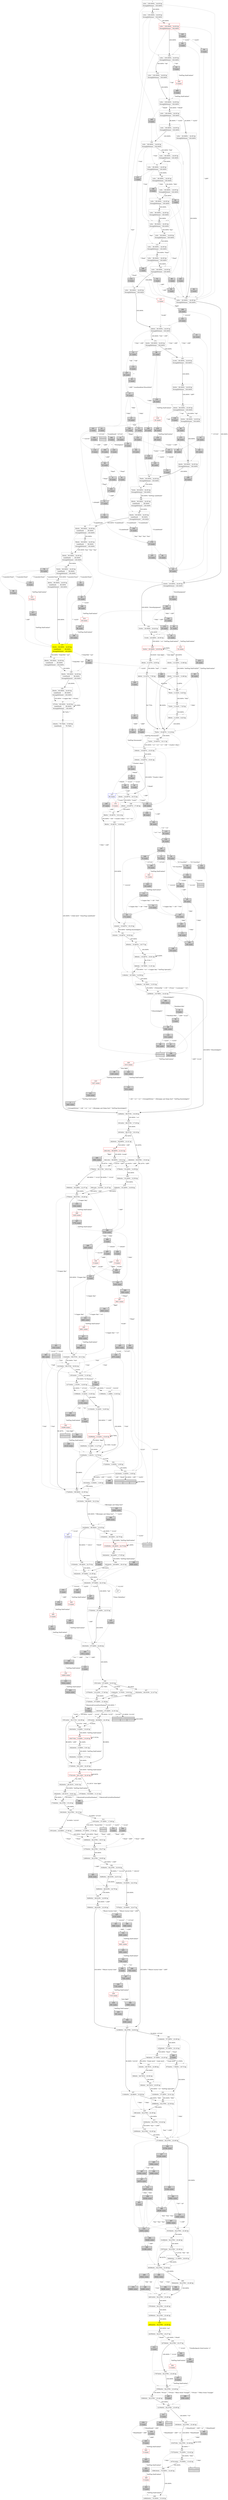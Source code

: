 digraph G {
    1 [shape=record
      ,label="{1|{1stts|100.000%|24.00\ hp}|{StrengthPotion4|100.000%}}"
      ,URL="https://www.projectaon.org/en/xhtml/lw/05sots/sect1.htm"
      ,color="/svg/gray"];
    2 [shape=record
      ,label="{2|{192stts|79.794%|15.68\ hp}|{LimbDeath|79.794%}}"
      ,URL="https://www.projectaon.org/en/xhtml/lw/05sots/sect2.htm"
      ,color="/svg/gray"];
    3 [shape=record
      ,label="{3|1802\ states}"
      ,URL="https://www.projectaon.org/en/xhtml/lw/05sots/sect3.htm"
      ,style=filled];
    5 [shape=record
      ,label="{5|0\ states}"
      ,URL="https://www.projectaon.org/en/xhtml/lw/05sots/sect5.htm"
      ,style=filled
      ,fontcolor="/svg/white"];
    6 [shape=record
      ,label="{6|18\ states}"
      ,URL="https://www.projectaon.org/en/xhtml/lw/05sots/sect6.htm"
      ,style=filled];
    7 [shape=record
      ,label="{7|{1stts|20.000%|24.00\ hp}|{StrengthPotion4|100.000%}}"
      ,URL="https://www.projectaon.org/en/xhtml/lw/05sots/sect7.htm"
      ,color="/svg/gray"];
    8 [shape=record
      ,label="{8|0\ states}"
      ,URL="https://www.projectaon.org/en/xhtml/lw/05sots/sect8.htm"
      ,style=filled];
    9 [shape=record
      ,label="{9|{68stts|3.102%|8.25\ hp}}"
      ,URL="https://www.projectaon.org/en/xhtml/lw/05sots/sect9.htm"
      ,color="/svg/gray"];
    10 [shape=record
       ,label="{10|22\ states}"
       ,URL="https://www.projectaon.org/en/xhtml/lw/05sots/sect10.htm"
       ,style=filled];
    11 [shape=record
       ,label="{11|70\ states}"
       ,URL="https://www.projectaon.org/en/xhtml/lw/05sots/sect11.htm"
       ,style=filled];
    13 [shape=record
       ,label="{13|21\ states}"
       ,URL="https://www.projectaon.org/en/xhtml/lw/05sots/sect13.htm"
       ,style=filled];
    14 [shape=record
       ,label="{14|{1160stts|18.780%|12.59\ hp}}"
       ,URL="https://www.projectaon.org/en/xhtml/lw/05sots/sect14.htm"
       ,color="/svg/gray"];
    15 [shape=record
       ,label="{15|0\ states}"
       ,URL="https://www.projectaon.org/en/xhtml/lw/05sots/sect15.htm"
       ,style=filled];
    16 [shape=record
       ,label="{16|{1stts|80.000%|24.00\ hp}|{StrengthPotion4|100.000%}}"
       ,URL="https://www.projectaon.org/en/xhtml/lw/05sots/sect16.htm"
       ,color="/svg/gray"];
    17 [shape=record
       ,label="{17|19\ states}"
       ,URL="https://www.projectaon.org/en/xhtml/lw/05sots/sect17.htm"
       ,style=filled];
    18 [shape=record
       ,label="{18|853\ states}"
       ,URL="https://www.projectaon.org/en/xhtml/lw/05sots/sect18.htm"
       ,style=filled
       ,fontcolor="/svg/white"];
    19 [shape=record
       ,label="{19|0\ states}"
       ,URL="https://www.projectaon.org/en/xhtml/lw/05sots/sect19.htm"
       ,style=filled];
    20 [shape=record
       ,label="{20|{1stts|100.000%|24.00\ hp}|{StrengthPotion4|100.000%}}"
       ,URL="https://www.projectaon.org/en/xhtml/lw/05sots/sect20.htm"
       ,color="/svg/red"];
    21 [shape=record
       ,label="{21|932\ states}"
       ,URL="https://www.projectaon.org/en/xhtml/lw/05sots/sect21.htm"
       ,style=filled];
    22 [shape=record
       ,label="{22|0\ states}"
       ,URL="https://www.projectaon.org/en/xhtml/lw/05sots/sect22.htm"
       ,style=filled];
    23 [shape=record
       ,label="{23|0\ states}"
       ,URL="https://www.projectaon.org/en/xhtml/lw/05sots/sect23.htm"
       ,style=filled];
    24 [shape=record
       ,label="{24|{1stts|80.000%|24.00\ hp}|{StrengthPotion4|100.000%}}"
       ,URL="https://www.projectaon.org/en/xhtml/lw/05sots/sect24.htm"
       ,color="/svg/gray"];
    25 [shape=record
       ,label="{25|45\ states}"
       ,URL="https://www.projectaon.org/en/xhtml/lw/05sots/sect25.htm"
       ,style=filled];
    26 [shape=record
       ,label="{26|64\ states}"
       ,URL="https://www.projectaon.org/en/xhtml/lw/05sots/sect26.htm"
       ,style=filled];
    27 [shape=record
       ,label="{27|{56stts|80.000%|24.00\ hp}|{LimbDeath|80.000%}|{StrengthPotion4|100.000%}}"
       ,URL="https://www.projectaon.org/en/xhtml/lw/05sots/sect27.htm"
       ,color="/svg/gray"];
    28 [shape=record
       ,label="{28|{1stts|80.000%|24.00\ hp}|{StrengthPotion4|100.000%}}"
       ,URL="https://www.projectaon.org/en/xhtml/lw/05sots/sect28.htm"
       ,color="/svg/gray"];
    29 [shape=record
       ,label="{29|0\ states}"
       ,URL="https://www.projectaon.org/en/xhtml/lw/05sots/sect29.htm"
       ,style=filled];
    30 [shape=record
       ,label="{30|76\ states}"
       ,URL="https://www.projectaon.org/en/xhtml/lw/05sots/sect30.htm"
       ,style=filled];
    31 [shape=record
       ,label="{31|19\ states}"
       ,URL="https://www.projectaon.org/en/xhtml/lw/05sots/sect31.htm"
       ,style=filled];
    32 [shape=record
       ,label="{32|{1stts|80.000%|24.00\ hp}|{StrengthPotion4|100.000%}}"
       ,URL="https://www.projectaon.org/en/xhtml/lw/05sots/sect32.htm"
       ,color="/svg/gray"];
    33 [shape=record
       ,label="{33|{44stts|80.000%|24.00\ hp}|{StrengthPotion4|100.000%}}"
       ,URL="https://www.projectaon.org/en/xhtml/lw/05sots/sect33.htm"
       ,color="/svg/gray"];
    34 [shape=record
       ,label="{34|0\ states}"
       ,URL="https://www.projectaon.org/en/xhtml/lw/05sots/sect34.htm"
       ,style=filled];
    35 [shape=record
       ,label="{35|{640stts|18.780%|11.61\ hp}}"
       ,URL="https://www.projectaon.org/en/xhtml/lw/05sots/sect35.htm"
       ,color="/svg/gray"];
    36 [shape=record
       ,label="{36|1\ states}"
       ,URL="https://www.projectaon.org/en/xhtml/lw/05sots/sect36.htm"
       ,style=filled];
    37 [shape=record
       ,label="{37|{88stts|80.000%|24.00\ hp}|{LimbDeath|80.000%}|{StrengthPotion4|100.000%}}"
       ,URL="https://www.projectaon.org/en/xhtml/lw/05sots/sect37.htm"
       ,color="/svg/gray"];
    38 [shape=record
       ,label="{38|58\ states}"
       ,URL="https://www.projectaon.org/en/xhtml/lw/05sots/sect38.htm"
       ,style=filled];
    39 [shape=record
       ,label="{39|{72stts|3.102%|7.25\ hp}}"
       ,URL="https://www.projectaon.org/en/xhtml/lw/05sots/sect39.htm"
       ,color="/svg/gray"];
    40 [shape=record
       ,label="{40|0\ states}"
       ,URL="https://www.projectaon.org/en/xhtml/lw/05sots/sect40.htm"
       ,style=filled];
    41 [shape=record
       ,label="{41|0\ states}"
       ,URL="https://www.projectaon.org/en/xhtml/lw/05sots/sect41.htm"
       ,style=filled];
    42 [shape=record
       ,label="{42|{1stts|80.000%|24.00\ hp}|{StrengthPotion4|100.000%}}"
       ,URL="https://www.projectaon.org/en/xhtml/lw/05sots/sect42.htm"
       ,color="/svg/gray"];
    43 [shape=record
       ,label="{43|46\ states}"
       ,URL="https://www.projectaon.org/en/xhtml/lw/05sots/sect43.htm"
       ,style=filled];
    44 [shape=record
       ,label="{44|172\ states}"
       ,URL="https://www.projectaon.org/en/xhtml/lw/05sots/sect44.htm"
       ,style=filled];
    45 [shape=record
       ,label="{45|{46stts|6.167%|7.50\ hp}}"
       ,URL="https://www.projectaon.org/en/xhtml/lw/05sots/sect45.htm"
       ,color="/svg/gray"];
    47 [shape=record
       ,label="{47|18\ states}"
       ,URL="https://www.projectaon.org/en/xhtml/lw/05sots/sect47.htm"
       ,style=filled];
    48 [shape=record
       ,label="{48|0\ states}"
       ,URL="https://www.projectaon.org/en/xhtml/lw/05sots/sect48.htm"
       ,style=filled];
    49 [shape=record
       ,label="{49|52\ states}"
       ,URL="https://www.projectaon.org/en/xhtml/lw/05sots/sect49.htm"
       ,style=filled];
    50 [shape=record
       ,label="{50|0\ states}"
       ,URL="https://www.projectaon.org/en/xhtml/lw/05sots/sect50.htm"
       ,style=filled];
    51 [shape=record
       ,label="{51|{28stts|80.000%|24.00\ hp}|{StrengthPotion4|100.000%}}"
       ,URL="https://www.projectaon.org/en/xhtml/lw/05sots/sect51.htm"
       ,color="/svg/gray"];
    52 [shape=record
       ,label="{52|{98stts|19.487%|18.12\ hp}}"
       ,URL="https://www.projectaon.org/en/xhtml/lw/05sots/sect52.htm"
       ,color="/svg/gray"];
    53 [shape=record
       ,label="{53|{1stts|80.000%|24.00\ hp}|{StrengthPotion4|100.000%}}"
       ,URL="https://www.projectaon.org/en/xhtml/lw/05sots/sect53.htm"
       ,color="/svg/gray"];
    54 [shape=record
       ,label="{54|16\ states}"
       ,URL="https://www.projectaon.org/en/xhtml/lw/05sots/sect54.htm"
       ,style=filled];
    55 [shape=record
       ,label="{55|{64stts|80.000%|24.00\ hp}|{LimbDeath|80.000%}|{StrengthPotion4|100.000%}}"
       ,URL="https://www.projectaon.org/en/xhtml/lw/05sots/sect55.htm"
       ,color="/svg/gray"];
    56 [shape=record
       ,label="{56|{1stts|100.000%|24.00\ hp}|{StrengthPotion4|100.000%}}"
       ,URL="https://www.projectaon.org/en/xhtml/lw/05sots/sect56.htm"
       ,color="/svg/gray"];
    57 [shape=record
       ,label="{57|{157stts|80.000%|24.00\ hp}|{LimbDeath|80.000%}|{StrengthPotion4|100.000%}}"
       ,URL="https://www.projectaon.org/en/xhtml/lw/05sots/sect57.htm"
       ,color="/svg/gray"];
    58 [shape=record
       ,label="{58|{2208stts|18.780%|14.42\ hp}}"
       ,URL="https://www.projectaon.org/en/xhtml/lw/05sots/sect58.htm"
       ,color="/svg/gray"];
    59 [shape=record
       ,label="{59|31\ states}"
       ,URL="https://www.projectaon.org/en/xhtml/lw/05sots/sect59.htm"
       ,style=filled];
    60 [shape=record
       ,label="{60|46\ states}"
       ,URL="https://www.projectaon.org/en/xhtml/lw/05sots/sect60.htm"
       ,style=filled];
    61 [shape=record
       ,label="{61|1\ states}"
       ,URL="https://www.projectaon.org/en/xhtml/lw/05sots/sect61.htm"
       ,style=filled];
    62 [shape=record
       ,label="{62|70\ states}"
       ,URL="https://www.projectaon.org/en/xhtml/lw/05sots/sect62.htm"
       ,style=filled];
    63 [shape=record
       ,label="{63|0\ states}"
       ,URL="https://www.projectaon.org/en/xhtml/lw/05sots/sect63.htm"
       ,style=filled];
    64 [shape=record
       ,label="{64|20\ states}"
       ,URL="https://www.projectaon.org/en/xhtml/lw/05sots/sect64.htm"
       ,style=filled];
    65 [shape=record
       ,label="{65|40\ states}"
       ,URL="https://www.projectaon.org/en/xhtml/lw/05sots/sect65.htm"
       ,style=filled];
    66 [shape=record
       ,label="{66|0\ states}"
       ,URL="https://www.projectaon.org/en/xhtml/lw/05sots/sect66.htm"
       ,style=filled];
    67 [shape=record
       ,label="{67|{3208stts|98.573%|16.38\ hp}}"
       ,URL="https://www.projectaon.org/en/xhtml/lw/05sots/sect67.htm"
       ,color="/svg/gray"];
    68 [shape=record
       ,label="{68|{60stts|80.000%|24.00\ hp}|{LimbDeath|80.000%}|{StrengthPotion4|100.000%}}"
       ,URL="https://www.projectaon.org/en/xhtml/lw/05sots/sect68.htm"
       ,color="/svg/gray"];
    69 [shape=record
       ,label="{69|{43stts|20.000%|24.00\ hp}|{StrengthPotion4|100.000%}}"
       ,URL="https://www.projectaon.org/en/xhtml/lw/05sots/sect69.htm"
       ,color="/svg/gray"];
    70 [shape=record
       ,label="{70|20\ states}"
       ,URL="https://www.projectaon.org/en/xhtml/lw/05sots/sect70.htm"
       ,style=filled];
    71 [shape=record
       ,label="{71|17\ states}"
       ,URL="https://www.projectaon.org/en/xhtml/lw/05sots/sect71.htm"
       ,style=filled];
    72 [shape=record
       ,label="{72|1\ states}"
       ,URL="https://www.projectaon.org/en/xhtml/lw/05sots/sect72.htm"
       ,style=filled];
    73 [shape=record
       ,label="{73|17\ states}"
       ,URL="https://www.projectaon.org/en/xhtml/lw/05sots/sect73.htm"
       ,style=filled];
    74 [shape=record
       ,label="{74|114\ states}"
       ,URL="https://www.projectaon.org/en/xhtml/lw/05sots/sect74.htm"
       ,style=filled];
    75 [shape=record
       ,label="{75|{1stts|80.000%|24.00\ hp}|{StrengthPotion4|100.000%}}"
       ,URL="https://www.projectaon.org/en/xhtml/lw/05sots/sect75.htm"
       ,color="/svg/gray"];
    76 [shape=record
       ,label="{76|0\ states}"
       ,URL="https://www.projectaon.org/en/xhtml/lw/05sots/sect76.htm"
       ,style=filled];
    77 [shape=record
       ,label="{77|0\ states}"
       ,URL="https://www.projectaon.org/en/xhtml/lw/05sots/sect77.htm"
       ,style=filled
       ,fontcolor="/svg/white"];
    78 [shape=record
       ,label="{78|{76stts|19.487%|13.16\ hp}}"
       ,URL="https://www.projectaon.org/en/xhtml/lw/05sots/sect78.htm"
       ,color="/svg/gray"];
    79 [shape=record
       ,label="{79|52\ states}"
       ,URL="https://www.projectaon.org/en/xhtml/lw/05sots/sect79.htm"
       ,style=filled];
    80 [shape=record
       ,label="{80|0\ states}"
       ,URL="https://www.projectaon.org/en/xhtml/lw/05sots/sect80.htm"
       ,style=filled];
    81 [shape=record
       ,label="{81|{72stts|80.000%|24.00\ hp}|{StrengthPotion4|100.000%}}"
       ,URL="https://www.projectaon.org/en/xhtml/lw/05sots/sect81.htm"
       ,color="/svg/gray"];
    82 [shape=record
       ,label="{82|2\ states}"
       ,URL="https://www.projectaon.org/en/xhtml/lw/05sots/sect82.htm"
       ,style=filled];
    83 [shape=record
       ,label="{83|{224stts|19.487%|19.15\ hp}}"
       ,URL="https://www.projectaon.org/en/xhtml/lw/05sots/sect83.htm"
       ,color="/svg/gray"];
    84 [shape=record
       ,label="{84|16\ states}"
       ,URL="https://www.projectaon.org/en/xhtml/lw/05sots/sect84.htm"
       ,style=filled];
    85 [shape=record
       ,label="{85|33\ states}"
       ,URL="https://www.projectaon.org/en/xhtml/lw/05sots/sect85.htm"
       ,style=filled];
    86 [shape=record
       ,label="{86|0\ states}"
       ,URL="https://www.projectaon.org/en/xhtml/lw/05sots/sect86.htm"
       ,style=filled];
    87 [shape=record
       ,label="{87|58\ states}"
       ,URL="https://www.projectaon.org/en/xhtml/lw/05sots/sect87.htm"
       ,style=filled];
    88 [shape=record
       ,label="{88|{1stts|80.000%|24.00\ hp}|{StrengthPotion4|100.000%}}"
       ,URL="https://www.projectaon.org/en/xhtml/lw/05sots/sect88.htm"
       ,color="/svg/gray"];
    89 [shape=record
       ,label="{89|932\ states}"
       ,URL="https://www.projectaon.org/en/xhtml/lw/05sots/sect89.htm"
       ,style=filled];
    90 [shape=record
       ,label="{90|18\ states}"
       ,URL="https://www.projectaon.org/en/xhtml/lw/05sots/sect90.htm"
       ,style=filled];
    92 [shape=record
       ,label="{92|14\ states}"
       ,URL="https://www.projectaon.org/en/xhtml/lw/05sots/sect92.htm"
       ,style=filled];
    93 [shape=record
       ,label="{93|100\ states}"
       ,URL="https://www.projectaon.org/en/xhtml/lw/05sots/sect93.htm"
       ,style=filled];
    94 [shape=record
       ,label="{94|{76stts|80.000%|24.00\ hp}|{StrengthPotion4|100.000%}}"
       ,URL="https://www.projectaon.org/en/xhtml/lw/05sots/sect94.htm"
       ,color="/svg/gray"];
    95 [shape=record
       ,label="{95|{1stts|100.000%|24.00\ hp}|{StrengthPotion4|100.000%}}"
       ,URL="https://www.projectaon.org/en/xhtml/lw/05sots/sect95.htm"
       ,color="/svg/gray"];
    96 [shape=record
       ,label="{96|21\ states}"
       ,URL="https://www.projectaon.org/en/xhtml/lw/05sots/sect96.htm"
       ,style=filled];
    97 [shape=record
       ,label="{97|{400stts|19.487%|19.77\ hp}}"
       ,URL="https://www.projectaon.org/en/xhtml/lw/05sots/sect97.htm"
       ,color="/svg/gray"];
    98 [shape=record
       ,label="{98|1092\ states}"
       ,URL="https://www.projectaon.org/en/xhtml/lw/05sots/sect98.htm"
       ,style=filled];
    99 [shape=record
       ,label="{99|1\ states}"
       ,URL="https://www.projectaon.org/en/xhtml/lw/05sots/sect99.htm"
       ,style=filled];
    100 [shape=record
        ,label="{100|{80stts|80.000%|24.00\ hp}|{LimbDeath|80.000%}|{StrengthPotion4|100.000%}}"
        ,URL="https://www.projectaon.org/en/xhtml/lw/05sots/sect100.htm"
        ,color="/svg/gray"];
    101 [shape=record
        ,label="{101|1914\ states}"
        ,URL="https://www.projectaon.org/en/xhtml/lw/05sots/sect101.htm"
        ,style=filled];
    102 [shape=record
        ,label="{102|{72stts|19.487%|14.11\ hp}}"
        ,URL="https://www.projectaon.org/en/xhtml/lw/05sots/sect102.htm"
        ,color="/svg/gray"];
    103 [shape=record
        ,label="{103|17\ states}"
        ,URL="https://www.projectaon.org/en/xhtml/lw/05sots/sect103.htm"
        ,style=filled];
    104 [shape=record
        ,label="{104|{1stts|100.000%|24.00\ hp}|{StrengthPotion4|100.000%}}"
        ,URL="https://www.projectaon.org/en/xhtml/lw/05sots/sect104.htm"
        ,color="/svg/gray"];
    105 [shape=record
        ,label="{105|160\ states}"
        ,URL="https://www.projectaon.org/en/xhtml/lw/05sots/sect105.htm"
        ,style=filled];
    107 [shape=record
        ,label="{107|0\ states}"
        ,URL="https://www.projectaon.org/en/xhtml/lw/05sots/sect107.htm"
        ,style=filled];
    108 [shape=record
        ,label="{108|{20stts|80.000%|24.00\ hp}|{StrengthPotion4|100.000%}}"
        ,URL="https://www.projectaon.org/en/xhtml/lw/05sots/sect108.htm"
        ,color="/svg/gray"];
    109 [shape=record
        ,label="{109|{1stts|80.000%|24.00\ hp}|{StrengthPotion4|100.000%}}"
        ,URL="https://www.projectaon.org/en/xhtml/lw/05sots/sect109.htm"
        ,color="/svg/gray"];
    110 [shape=record
        ,label="{110|0\ states}"
        ,URL="https://www.projectaon.org/en/xhtml/lw/05sots/sect110.htm"
        ,style=filled];
    111 [shape=record
        ,label="{111|120\ states}"
        ,URL="https://www.projectaon.org/en/xhtml/lw/05sots/sect111.htm"
        ,style=filled];
    112 [shape=record
        ,label="{112|{20stts|80.000%|23.00\ hp}|{StrengthPotion4|100.000%}}"
        ,URL="https://www.projectaon.org/en/xhtml/lw/05sots/sect112.htm"
        ,color="/svg/gray"];
    113 [shape=record
        ,label="{113|{1stts|80.000%|24.00\ hp}|{StrengthPotion4|100.000%}}"
        ,URL="https://www.projectaon.org/en/xhtml/lw/05sots/sect113.htm"
        ,color="/svg/gray"];
    114 [shape=record
        ,label="{114|0\ states}"
        ,URL="https://www.projectaon.org/en/xhtml/lw/05sots/sect114.htm"
        ,style=filled];
    115 [shape=record
        ,label="{115|82\ states}"
        ,URL="https://www.projectaon.org/en/xhtml/lw/05sots/sect115.htm"
        ,style=filled];
    116 [shape=record
        ,label="{116|0\ states}"
        ,URL="https://www.projectaon.org/en/xhtml/lw/05sots/sect116.htm"
        ,style=filled];
    117 [shape=record
        ,label="{117|1\ states}"
        ,URL="https://www.projectaon.org/en/xhtml/lw/05sots/sect117.htm"
        ,style=filled];
    118 [shape=record
        ,label="{118|1012\ states}"
        ,URL="https://www.projectaon.org/en/xhtml/lw/05sots/sect118.htm"
        ,style=filled];
    120 [shape=record
        ,label="{120|0\ states}"
        ,URL="https://www.projectaon.org/en/xhtml/lw/05sots/sect120.htm"
        ,style=filled];
    121 [shape=record
        ,label="{121|16\ states}"
        ,URL="https://www.projectaon.org/en/xhtml/lw/05sots/sect121.htm"
        ,style=filled];
    122 [shape=record
        ,label="{122|{100stts|19.487%|15.91\ hp}}"
        ,URL="https://www.projectaon.org/en/xhtml/lw/05sots/sect122.htm"
        ,color="/svg/gray"];
    123 [shape=record
        ,label="{123|2\ states}"
        ,URL="https://www.projectaon.org/en/xhtml/lw/05sots/sect123.htm"
        ,color="/svg/red"];
    124 [shape=record
        ,label="{124|0\ states}"
        ,URL="https://www.projectaon.org/en/xhtml/lw/05sots/sect124.htm"
        ,style=filled];
    125 [shape=record
        ,label="{125|0\ states}"
        ,URL="https://www.projectaon.org/en/xhtml/lw/05sots/sect125.htm"
        ,style=filled];
    126 [shape=record
        ,label="{126|{52stts|80.000%|24.00\ hp}|{LimbDeath|80.000%}|{StrengthPotion4|100.000%}}"
        ,URL="https://www.projectaon.org/en/xhtml/lw/05sots/sect126.htm"
        ,color="/svg/gray"];
    127 [shape=record
        ,label="{127|60\ states}"
        ,URL="https://www.projectaon.org/en/xhtml/lw/05sots/sect127.htm"
        ,color="/svg/blue"];
    128 [shape=record
        ,label="{128|17\ states}"
        ,URL="https://www.projectaon.org/en/xhtml/lw/05sots/sect128.htm"
        ,style=filled];
    129 [shape=record
        ,label="{129|1\ states}"
        ,URL="https://www.projectaon.org/en/xhtml/lw/05sots/sect129.htm"
        ,style=filled];
    130 [shape=record
        ,label="{130|88\ states}"
        ,URL="https://www.projectaon.org/en/xhtml/lw/05sots/sect130.htm"
        ,style=filled];
    131 [shape=record
        ,label="{131|{1088stts|18.780%|13.53\ hp}}"
        ,URL="https://www.projectaon.org/en/xhtml/lw/05sots/sect131.htm"
        ,color="/svg/gray"];
    132 [shape=record
        ,label="{132|82\ states}"
        ,URL="https://www.projectaon.org/en/xhtml/lw/05sots/sect132.htm"
        ,style=filled];
    133 [shape=record
        ,label="{133|{20stts|80.000%|24.00\ hp}|{StrengthPotion4|100.000%}}"
        ,URL="https://www.projectaon.org/en/xhtml/lw/05sots/sect133.htm"
        ,color="/svg/gray"];
    134 [shape=record
        ,label="{134|{1stts|100.000%|24.00\ hp}|{StrengthPotion4|100.000%}}"
        ,URL="https://www.projectaon.org/en/xhtml/lw/05sots/sect134.htm"
        ,color="/svg/gray"];
    136 [shape=record
        ,label="{136|{30stts|19.487%|16.72\ hp}}"
        ,URL="https://www.projectaon.org/en/xhtml/lw/05sots/sect136.htm"
        ,color="/svg/gray"];
    137 [shape=record
        ,label="{137|{92stts|80.000%|24.00\ hp}|{LimbDeath|80.000%}|{StrengthPotion4|100.000%}}"
        ,URL="https://www.projectaon.org/en/xhtml/lw/05sots/sect137.htm"
        ,style=filled
        ,color="/svg/yellow"];
    138 [shape=record
        ,label="{138|{33stts|20.000%|20.00\ hp}}"
        ,URL="https://www.projectaon.org/en/xhtml/lw/05sots/sect138.htm"
        ,color="/svg/gray"];
    139 [shape=record
        ,label="{139|19\ states}"
        ,URL="https://www.projectaon.org/en/xhtml/lw/05sots/sect139.htm"
        ,style=filled];
    140 [shape=record
        ,label="{140|{86stts|19.487%|18.68\ hp}}"
        ,URL="https://www.projectaon.org/en/xhtml/lw/05sots/sect140.htm"
        ,color="/svg/gray"];
    141 [shape=record
        ,label="{141|23\ states}"
        ,URL="https://www.projectaon.org/en/xhtml/lw/05sots/sect141.htm"
        ,style=filled];
    142 [shape=record
        ,label="{142|{1stts|100.000%|24.00\ hp}|{StrengthPotion4|100.000%}}"
        ,URL="https://www.projectaon.org/en/xhtml/lw/05sots/sect142.htm"
        ,color="/svg/gray"];
    143 [shape=record
        ,label="{143|0\ states}"
        ,URL="https://www.projectaon.org/en/xhtml/lw/05sots/sect143.htm"
        ,style=filled];
    144 [shape=record
        ,label="{144|31\ states}"
        ,URL="https://www.projectaon.org/en/xhtml/lw/05sots/sect144.htm"
        ,style=filled];
    145 [shape=record
        ,label="{145|{21stts|80.000%|24.00\ hp}|{StrengthPotion4|100.000%}}"
        ,URL="https://www.projectaon.org/en/xhtml/lw/05sots/sect145.htm"
        ,color="/svg/gray"];
    146 [shape=record
        ,label="{146|70\ states}"
        ,URL="https://www.projectaon.org/en/xhtml/lw/05sots/sect146.htm"
        ,style=filled];
    147 [shape=record
        ,label="{147|{1stts|80.000%|24.00\ hp}|{StrengthPotion4|100.000%}}"
        ,URL="https://www.projectaon.org/en/xhtml/lw/05sots/sect147.htm"
        ,color="/svg/gray"];
    148 [shape=record
        ,label="{148|136\ states}"
        ,URL="https://www.projectaon.org/en/xhtml/lw/05sots/sect148.htm"
        ,style=filled];
    149 [shape=record
        ,label="{149|{84stts|80.000%|24.00\ hp}|{LimbDeath|80.000%}|{StrengthPotion4|100.000%}}"
        ,URL="https://www.projectaon.org/en/xhtml/lw/05sots/sect149.htm"
        ,color="/svg/gray"];
    150 [shape=record
        ,label="{150|{106stts|19.487%|15.03\ hp}}"
        ,URL="https://www.projectaon.org/en/xhtml/lw/05sots/sect150.htm"
        ,color="/svg/gray"];
    151 [shape=record
        ,label="{151|80\ states}"
        ,URL="https://www.projectaon.org/en/xhtml/lw/05sots/sect151.htm"
        ,style=filled];
    152 [shape=record
        ,label="{152|64\ states}"
        ,URL="https://www.projectaon.org/en/xhtml/lw/05sots/sect152.htm"
        ,style=filled];
    153 [shape=record
        ,label="{153|{1stts|80.000%|24.00\ hp}|{StrengthPotion4|100.000%}}"
        ,URL="https://www.projectaon.org/en/xhtml/lw/05sots/sect153.htm"
        ,color="/svg/gray"];
    154 [shape=record
        ,label="{154|15\ states}"
        ,URL="https://www.projectaon.org/en/xhtml/lw/05sots/sect154.htm"
        ,style=filled];
    155 [shape=record
        ,label="{155|88\ states}"
        ,URL="https://www.projectaon.org/en/xhtml/lw/05sots/sect155.htm"
        ,style=filled];
    156 [shape=record
        ,label="{156|1092\ states}"
        ,URL="https://www.projectaon.org/en/xhtml/lw/05sots/sect156.htm"
        ,style=filled];
    157 [shape=record
        ,label="{157|{1stts|80.000%|24.00\ hp}|{StrengthPotion4|100.000%}}"
        ,URL="https://www.projectaon.org/en/xhtml/lw/05sots/sect157.htm"
        ,color="/svg/gray"];
    158 [shape=record
        ,label="{158|148\ states}"
        ,URL="https://www.projectaon.org/en/xhtml/lw/05sots/sect158.htm"
        ,style=filled];
    159 [shape=record
        ,label="{159|57\ states}"
        ,URL="https://www.projectaon.org/en/xhtml/lw/05sots/sect159.htm"
        ,style=filled];
    160 [shape=record
        ,label="{160|{56stts|80.000%|24.00\ hp}|{LimbDeath|80.000%}|{StrengthPotion4|100.000%}}"
        ,URL="https://www.projectaon.org/en/xhtml/lw/05sots/sect160.htm"
        ,color="/svg/gray"];
    161 [shape=record
        ,label="{161|2\ states}"
        ,URL="https://www.projectaon.org/en/xhtml/lw/05sots/sect161.htm"
        ,style=filled];
    162 [shape=record
        ,label="{162|0\ states}"
        ,URL="https://www.projectaon.org/en/xhtml/lw/05sots/sect162.htm"
        ,style=filled];
    163 [shape=record
        ,label="{163|31\ states}"
        ,URL="https://www.projectaon.org/en/xhtml/lw/05sots/sect163.htm"
        ,style=filled];
    164 [shape=record
        ,label="{164|20\ states}"
        ,URL="https://www.projectaon.org/en/xhtml/lw/05sots/sect164.htm"
        ,style=filled];
    165 [shape=record
        ,label="{165|{40stts|13.320%|13.66\ hp}}"
        ,URL="https://www.projectaon.org/en/xhtml/lw/05sots/sect165.htm"
        ,color="/svg/gray"];
    166 [shape=record
        ,label="{166|{68stts|80.000%|24.00\ hp}|{LimbDeath|80.000%}|{StrengthPotion4|100.000%}}"
        ,URL="https://www.projectaon.org/en/xhtml/lw/05sots/sect166.htm"
        ,color="/svg/gray"];
    167 [shape=record
        ,label="{167|172\ states}"
        ,URL="https://www.projectaon.org/en/xhtml/lw/05sots/sect167.htm"
        ,style=filled];
    169 [shape=record
        ,label="{169|{1stts|80.000%|24.00\ hp}|{StrengthPotion4|100.000%}}"
        ,URL="https://www.projectaon.org/en/xhtml/lw/05sots/sect169.htm"
        ,color="/svg/gray"];
    170 [shape=record
        ,label="{170|{48stts|80.000%|24.00\ hp}|{LimbDeath|80.000%}|{StrengthPotion4|100.000%}}"
        ,URL="https://www.projectaon.org/en/xhtml/lw/05sots/sect170.htm"
        ,color="/svg/gray"];
    171 [shape=record
        ,label="{171|148\ states}"
        ,URL="https://www.projectaon.org/en/xhtml/lw/05sots/sect171.htm"
        ,style=filled];
    172 [shape=record
        ,label="{172|0\ states}"
        ,URL="https://www.projectaon.org/en/xhtml/lw/05sots/sect172.htm"
        ,style=filled];
    173 [shape=record
        ,label="{173|{22stts|80.000%|24.00\ hp}|{StrengthPotion4|100.000%}}"
        ,URL="https://www.projectaon.org/en/xhtml/lw/05sots/sect173.htm"
        ,color="/svg/gray"];
    174 [shape=record
        ,label="{174|29\ states}"
        ,URL="https://www.projectaon.org/en/xhtml/lw/05sots/sect174.htm"
        ,style=filled];
    175 [shape=record
        ,label="{175|0\ states}"
        ,URL="https://www.projectaon.org/en/xhtml/lw/05sots/sect175.htm"
        ,style=filled];
    176 [shape=record
        ,label="{176|{2stts|20.000%|24.00\ hp}|{StrengthPotion4|100.000%}}"
        ,URL="https://www.projectaon.org/en/xhtml/lw/05sots/sect176.htm"
        ,color="/svg/gray"];
    177 [shape=record
        ,label="{177|48\ states}"
        ,URL="https://www.projectaon.org/en/xhtml/lw/05sots/sect177.htm"
        ,style=filled];
    178 [shape=record
        ,label="{178|0\ states}"
        ,URL="https://www.projectaon.org/en/xhtml/lw/05sots/sect178.htm"
        ,color="/svg/red"];
    179 [shape=record
        ,label="{179|15\ states}"
        ,URL="https://www.projectaon.org/en/xhtml/lw/05sots/sect179.htm"
        ,style=filled];
    180 [shape=record
        ,label="{180|{46stts|6.167%|6.50\ hp}}"
        ,URL="https://www.projectaon.org/en/xhtml/lw/05sots/sect180.htm"
        ,color="/svg/gray"];
    181 [shape=record
        ,label="{181|{432stts|19.487%|19.52\ hp}}"
        ,URL="https://www.projectaon.org/en/xhtml/lw/05sots/sect181.htm"
        ,color="/svg/gray"];
    182 [shape=record
        ,label="{182|88\ states}"
        ,URL="https://www.projectaon.org/en/xhtml/lw/05sots/sect182.htm"
        ,style=filled];
    183 [shape=record
        ,label="{183|18\ states}"
        ,URL="https://www.projectaon.org/en/xhtml/lw/05sots/sect183.htm"
        ,style=filled];
    184 [shape=record
        ,label="{184|0\ states}"
        ,URL="https://www.projectaon.org/en/xhtml/lw/05sots/sect184.htm"
        ,style=filled];
    185 [shape=record
        ,label="{185|44\ states}"
        ,URL="https://www.projectaon.org/en/xhtml/lw/05sots/sect185.htm"
        ,style=filled];
    186 [shape=record
        ,label="{186|{28stts|19.487%|17.46\ hp}}"
        ,URL="https://www.projectaon.org/en/xhtml/lw/05sots/sect186.htm"
        ,color="/svg/gray"];
    187 [shape=record
        ,label="{187|20\ states}"
        ,URL="https://www.projectaon.org/en/xhtml/lw/05sots/sect187.htm"
        ,style=filled];
    188 [shape=record
        ,label="{188|1\ states}"
        ,URL="https://www.projectaon.org/en/xhtml/lw/05sots/sect188.htm"
        ,style=filled];
    189 [shape=record
        ,label="{189|144\ states}"
        ,URL="https://www.projectaon.org/en/xhtml/lw/05sots/sect189.htm"
        ,style=filled];
    191 [shape=record
        ,label="{191|0\ states}"
        ,URL="https://www.projectaon.org/en/xhtml/lw/05sots/sect191.htm"
        ,style=filled];
    192 [shape=record
        ,label="{192|0\ states}"
        ,URL="https://www.projectaon.org/en/xhtml/lw/05sots/sect192.htm"
        ,style=filled];
    193 [shape=record
        ,label="{193|0\ states}"
        ,URL="https://www.projectaon.org/en/xhtml/lw/05sots/sect193.htm"
        ,style=filled];
    194 [shape=record
        ,label="{194|{369stts|19.487%|19.91\ hp}}"
        ,URL="https://www.projectaon.org/en/xhtml/lw/05sots/sect194.htm"
        ,color="/svg/gray"];
    195 [shape=record
        ,label="{195|76\ states}"
        ,URL="https://www.projectaon.org/en/xhtml/lw/05sots/sect195.htm"
        ,style=filled];
    196 [shape=record
        ,label="{196|0\ states}"
        ,URL="https://www.projectaon.org/en/xhtml/lw/05sots/sect196.htm"
        ,style=filled];
    197 [shape=record
        ,label="{197|14\ states}"
        ,URL="https://www.projectaon.org/en/xhtml/lw/05sots/sect197.htm"
        ,style=filled];
    198 [shape=record
        ,label="{198|24\ states}"
        ,URL="https://www.projectaon.org/en/xhtml/lw/05sots/sect198.htm"
        ,style=filled];
    199 [shape=record
        ,label="{199|{76stts|3.102%|6.25\ hp}}"
        ,URL="https://www.projectaon.org/en/xhtml/lw/05sots/sect199.htm"
        ,color="/svg/gray"];
    200 [shape=record
        ,label="{200|{3012stts|98.573%|17.30\ hp}}"
        ,URL="https://www.projectaon.org/en/xhtml/lw/05sots/sect200.htm"
        ,color="/svg/gray"];
    201 [shape=record
        ,label="{201|{2816stts|98.573%|18.16\ hp}}"
        ,URL="https://www.projectaon.org/en/xhtml/lw/05sots/sect201.htm"
        ,color="/svg/gray"];
    202 [shape=record
        ,label="{202|{48386stts|82.279%|23.46\ hp}}"
        ,URL="https://www.projectaon.org/en/xhtml/lw/05sots/sect202.htm"
        ,color="/svg/gray"];
    203 [shape=record
        ,label="{203|18224\ states}"
        ,URL="https://www.projectaon.org/en/xhtml/lw/05sots/sect203.htm"
        ,style=filled];
    204 [shape=record
        ,label="{204|{167412stts|70.500%|13.42\ hp}}"
        ,URL="https://www.projectaon.org/en/xhtml/lw/05sots/sect204.htm"
        ,color="/svg/gray"];
    205 [shape=record
        ,label="{205|4814\ states}"
        ,URL="https://www.projectaon.org/en/xhtml/lw/05sots/sect205.htm"
        ,style=filled];
    206 [shape=record
        ,label="{206|{44012stts|82.279%|23.46\ hp}}"
        ,URL="https://www.projectaon.org/en/xhtml/lw/05sots/sect206.htm"
        ,color="/svg/gray"];
    207 [shape=record
        ,label="{207|{18224stts|97.928%|21.56\ hp}}"
        ,URL="https://www.projectaon.org/en/xhtml/lw/05sots/sect207.htm"
        ,color="/svg/gray"];
    208 [shape=record
        ,label="{208|0\ states}"
        ,URL="https://www.projectaon.org/en/xhtml/lw/05sots/sect208.htm"
        ,style=filled];
    209 [shape=record
        ,label="{209|0\ states}"
        ,URL="https://www.projectaon.org/en/xhtml/lw/05sots/sect209.htm"
        ,style=filled];
    210 [shape=record
        ,label="{210|{14608stts|57.595%|17.94\ hp}}"
        ,URL="https://www.projectaon.org/en/xhtml/lw/05sots/sect210.htm"
        ,color="/svg/gray"];
    211 [shape=record
        ,label="{211|{16362stts|82.279%|23.42\ hp}}"
        ,URL="https://www.projectaon.org/en/xhtml/lw/05sots/sect211.htm"
        ,color="/svg/gray"];
    212 [shape=record
        ,label="{212|11102\ states}"
        ,URL="https://www.projectaon.org/en/xhtml/lw/05sots/sect212.htm"
        ,style=filled];
    213 [shape=record
        ,label="{213|{18224stts|0.006%|17.72\ hp}}"
        ,URL="https://www.projectaon.org/en/xhtml/lw/05sots/sect213.htm"
        ,color="/svg/gray"];
    214 [shape=record
        ,label="{214|0\ states}"
        ,URL="https://www.projectaon.org/en/xhtml/lw/05sots/sect214.htm"
        ,style=filled];
    215 [shape=record
        ,label="{215|{3756stts|98.573%|19.28\ hp}}"
        ,URL="https://www.projectaon.org/en/xhtml/lw/05sots/sect215.htm"
        ,color="/svg/gray"];
    216 [shape=record
        ,label="{216|34054\ states}"
        ,URL="https://www.projectaon.org/en/xhtml/lw/05sots/sect216.htm"
        ,style=filled];
    217 [shape=record
        ,label="{217|0\ states}"
        ,URL="https://www.projectaon.org/en/xhtml/lw/05sots/sect217.htm"
        ,style=filled];
    218 [shape=record
        ,label="{218|{8280stts|48.619%|22.51\ hp}}"
        ,URL="https://www.projectaon.org/en/xhtml/lw/05sots/sect218.htm"
        ,color="/svg/gray"];
    219 [shape=record
        ,label="{219|{10938stts|82.279%|23.46\ hp}}"
        ,URL="https://www.projectaon.org/en/xhtml/lw/05sots/sect219.htm"
        ,color="/svg/gray"];
    220 [shape=record
        ,label="{220|{14318stts|98.573%|20.92\ hp}}"
        ,URL="https://www.projectaon.org/en/xhtml/lw/05sots/sect220.htm"
        ,color="/svg/gray"];
    221 [shape=record
        ,label="{221|{17320stts|97.928%|21.08\ hp}}"
        ,URL="https://www.projectaon.org/en/xhtml/lw/05sots/sect221.htm"
        ,color="/svg/gray"];
    222 [shape=record
        ,label="{222|0\ states}"
        ,URL="https://www.projectaon.org/en/xhtml/lw/05sots/sect222.htm"
        ,style=filled];
    224 [shape=record
        ,label="{224|{18224stts|97.928%|22.10\ hp}}"
        ,URL="https://www.projectaon.org/en/xhtml/lw/05sots/sect224.htm"
        ,color="/svg/gray"];
    225 [shape=record
        ,label="{225|{18614stts|82.279%|23.39\ hp}}"
        ,URL="https://www.projectaon.org/en/xhtml/lw/05sots/sect225.htm"
        ,color="/svg/gray"];
    226 [shape=record
        ,label="{226|0\ states}"
        ,URL="https://www.projectaon.org/en/xhtml/lw/05sots/sect226.htm"
        ,style=filled];
    227 [shape=record
        ,label="{227|21426\ states}"
        ,URL="https://www.projectaon.org/en/xhtml/lw/05sots/sect227.htm"
        ,style=filled];
    228 [shape=record
        ,label="{228|{31204stts|1.601%|13.76\ hp}}"
        ,URL="https://www.projectaon.org/en/xhtml/lw/05sots/sect228.htm"
        ,color="/svg/gray"];
    229 [shape=record
        ,label="{229|4140\ states}"
        ,URL="https://www.projectaon.org/en/xhtml/lw/05sots/sect229.htm"
        ,style=filled];
    230 [shape=record
        ,label="{230|0\ states}"
        ,URL="https://www.projectaon.org/en/xhtml/lw/05sots/sect230.htm"
        ,style=filled
        ,fontcolor="/svg/white"];
    232 [shape=record
        ,label="{232|0\ states}"
        ,URL="https://www.projectaon.org/en/xhtml/lw/05sots/sect232.htm"
        ,style=filled
        ,fontcolor="/svg/white"];
    233 [shape=record
        ,label="{233|{9360stts|82.279%|23.46\ hp}}"
        ,URL="https://www.projectaon.org/en/xhtml/lw/05sots/sect233.htm"
        ,color="/svg/gray"];
    234 [shape=record
        ,label="{234|4574\ states}"
        ,URL="https://www.projectaon.org/en/xhtml/lw/05sots/sect234.htm"
        ,style=filled];
    235 [shape=record
        ,label="{235|{10540stts|57.595%|23.16\ hp}}"
        ,URL="https://www.projectaon.org/en/xhtml/lw/05sots/sect235.htm"
        ,color="/svg/gray"];
    236 [shape=record
        ,label="{236|{13324stts|49.282%|22.70\ hp}}"
        ,URL="https://www.projectaon.org/en/xhtml/lw/05sots/sect236.htm"
        ,color="/svg/gray"];
    237 [shape=record
        ,label="{237|14840\ states}"
        ,URL="https://www.projectaon.org/en/xhtml/lw/05sots/sect237.htm"
        ,style=filled];
    238 [shape=record
        ,label="{238|{3621stts|58.695%|19.31\ hp}}"
        ,URL="https://www.projectaon.org/en/xhtml/lw/05sots/sect238.htm"
        ,color="/svg/gray"];
    239 [shape=record
        ,label="{239|{22726stts|82.279%|23.37\ hp}}"
        ,URL="https://www.projectaon.org/en/xhtml/lw/05sots/sect239.htm"
        ,color="/svg/gray"];
    241 [shape=record
        ,label="{241|{14340stts|57.595%|23.41\ hp}}"
        ,URL="https://www.projectaon.org/en/xhtml/lw/05sots/sect241.htm"
        ,color="/svg/gray"];
    242 [shape=record
        ,label="{242|{12710stts|1.610%|12.83\ hp}}"
        ,URL="https://www.projectaon.org/en/xhtml/lw/05sots/sect242.htm"
        ,color="/svg/gray"];
    243 [shape=record
        ,label="{243|393\ states}"
        ,URL="https://www.projectaon.org/en/xhtml/lw/05sots/sect243.htm"
        ,style=filled];
    244 [shape=record
        ,label="{244|{15513stts|97.928%|23.03\ hp}}"
        ,URL="https://www.projectaon.org/en/xhtml/lw/05sots/sect244.htm"
        ,color="/svg/gray"];
    245 [shape=record
        ,label="{245|0\ states}"
        ,URL="https://www.projectaon.org/en/xhtml/lw/05sots/sect245.htm"
        ,style=filled];
    246 [shape=record
        ,label="{246|{13224stts|98.573%|20.13\ hp}}"
        ,URL="https://www.projectaon.org/en/xhtml/lw/05sots/sect246.htm"
        ,color="/svg/gray"];
    247 [shape=record
        ,label="{247|{12348stts|82.279%|22.62\ hp}}"
        ,URL="https://www.projectaon.org/en/xhtml/lw/05sots/sect247.htm"
        ,color="/svg/gray"];
    248 [shape=record
        ,label="{248|39442\ states}"
        ,URL="https://www.projectaon.org/en/xhtml/lw/05sots/sect248.htm"
        ,style=filled];
    249 [shape=record
        ,label="{249|16125\ states}"
        ,URL="https://www.projectaon.org/en/xhtml/lw/05sots/sect249.htm"
        ,style=filled];
    250 [shape=record
        ,label="{250|{15512stts|24.684%|17.06\ hp}}"
        ,URL="https://www.projectaon.org/en/xhtml/lw/05sots/sect250.htm"
        ,color="/svg/gray"];
    251 [shape=record
        ,label="{251|3688\ states}"
        ,URL="https://www.projectaon.org/en/xhtml/lw/05sots/sect251.htm"
        ,style=filled];
    252 [shape=record
        ,label="{252|{3560stts|36.299%|21.07\ hp}}"
        ,URL="https://www.projectaon.org/en/xhtml/lw/05sots/sect252.htm"
        ,color="/svg/gray"];
    253 [shape=record
        ,label="{253|{10167stts|82.279%|23.46\ hp}}"
        ,URL="https://www.projectaon.org/en/xhtml/lw/05sots/sect253.htm"
        ,color="/svg/gray"];
    254 [shape=record
        ,label="{254|{15512stts|39.171%|22.38\ hp}}"
        ,URL="https://www.projectaon.org/en/xhtml/lw/05sots/sect254.htm"
        ,color="/svg/gray"];
    255 [shape=record
        ,label="{255|{16200stts|0.168%|11.27\ hp}}"
        ,URL="https://www.projectaon.org/en/xhtml/lw/05sots/sect255.htm"
        ,color="/svg/gray"];
    256 [shape=record
        ,label="{256|16698\ states}"
        ,URL="https://www.projectaon.org/en/xhtml/lw/05sots/sect256.htm"
        ,style=filled];
    258 [shape=record
        ,label="{258|0\ states}"
        ,URL="https://www.projectaon.org/en/xhtml/lw/05sots/sect258.htm"
        ,style=filled];
    259 [shape=record
        ,label="{259|969\ states}"
        ,URL="https://www.projectaon.org/en/xhtml/lw/05sots/sect259.htm"
        ,style=filled
        ,fontcolor="/svg/white"];
    260 [shape=record
        ,label="{260|0\ states}"
        ,URL="https://www.projectaon.org/en/xhtml/lw/05sots/sect260.htm"
        ,style=filled];
    261 [shape=record
        ,label="{261|{15513stts|9.793%|22.38\ hp}}"
        ,URL="https://www.projectaon.org/en/xhtml/lw/05sots/sect261.htm"
        ,style=filled
        ,fontcolor="/svg/white"];
    262 [shape=record
        ,label="{262|{11906stts|0.322%|13.83\ hp}}"
        ,URL="https://www.projectaon.org/en/xhtml/lw/05sots/sect262.htm"
        ,color="/svg/gray"];
    263 [shape=record
        ,label="{263|0\ states}"
        ,URL="https://www.projectaon.org/en/xhtml/lw/05sots/sect263.htm"
        ,style=filled];
    264 [shape=record
        ,label="{264|15512\ states}"
        ,URL="https://www.projectaon.org/en/xhtml/lw/05sots/sect264.htm"
        ,style=filled];
    265 [shape=record
        ,label="{265|19062\ states}"
        ,URL="https://www.projectaon.org/en/xhtml/lw/05sots/sect265.htm"
        ,style=filled];
    266 [shape=record
        ,label="{266|4400\ states}"
        ,URL="https://www.projectaon.org/en/xhtml/lw/05sots/sect266.htm"
        ,style=filled];
    267 [shape=record
        ,label="{267|7302\ states}"
        ,URL="https://www.projectaon.org/en/xhtml/lw/05sots/sect267.htm"
        ,style=filled];
    268 [shape=record
        ,label="{268|{158616stts|70.500%|14.40\ hp}}"
        ,URL="https://www.projectaon.org/en/xhtml/lw/05sots/sect268.htm"
        ,color="/svg/gray"];
    269 [shape=record
        ,label="{269|0\ states}"
        ,URL="https://www.projectaon.org/en/xhtml/lw/05sots/sect269.htm"
        ,style=filled];
    270 [shape=record
        ,label="{270|{8732stts|7.804%|19.73\ hp}}"
        ,URL="https://www.projectaon.org/en/xhtml/lw/05sots/sect270.htm"
        ,color="/svg/gray"];
    271 [shape=record
        ,label="{271|{13264stts|9.793%|19.03\ hp}}"
        ,URL="https://www.projectaon.org/en/xhtml/lw/05sots/sect271.htm"
        ,color="/svg/gray"];
    272 [shape=record
        ,label="{272|{27106stts|82.279%|23.46\ hp}}"
        ,URL="https://www.projectaon.org/en/xhtml/lw/05sots/sect272.htm"
        ,color="/svg/gray"];
    273 [shape=record
        ,label="{273|{2620stts|58.695%|21.61\ hp}}"
        ,URL="https://www.projectaon.org/en/xhtml/lw/05sots/sect273.htm"
        ,color="/svg/gray"];
    274 [shape=record
        ,label="{274|34698\ states}"
        ,URL="https://www.projectaon.org/en/xhtml/lw/05sots/sect274.htm"
        ,style=filled];
    275 [shape=record
        ,label="{275|{16416stts|97.928%|21.81\ hp}}"
        ,URL="https://www.projectaon.org/en/xhtml/lw/05sots/sect275.htm"
        ,color="/svg/gray"];
    276 [shape=record
        ,label="{276|{27674stts|82.279%|23.46\ hp}}"
        ,URL="https://www.projectaon.org/en/xhtml/lw/05sots/sect276.htm"
        ,color="/svg/gray"];
    277 [shape=record
        ,label="{277|{16316stts|0.004%|3.00\ hp}}"
        ,URL="https://www.projectaon.org/en/xhtml/lw/05sots/sect277.htm"
        ,color="/svg/gray"];
    278 [shape=record
        ,label="{278|0\ states}"
        ,URL="https://www.projectaon.org/en/xhtml/lw/05sots/sect278.htm"
        ,style=filled];
    279 [shape=record
        ,label="{279|{3364stts|53.200%|16.59\ hp}}"
        ,URL="https://www.projectaon.org/en/xhtml/lw/05sots/sect279.htm"
        ,color="/svg/gray"];
    281 [shape=record
        ,label="{281|{300stts|49.791%|23.95\ hp}}"
        ,URL="https://www.projectaon.org/en/xhtml/lw/05sots/sect281.htm"
        ,color="/svg/gray"];
    282 [shape=record
        ,label="{282|{14228stts|98.564%|22.45\ hp}}"
        ,URL="https://www.projectaon.org/en/xhtml/lw/05sots/sect282.htm"
        ,color="/svg/gray"];
    283 [shape=record
        ,label="{283|9184\ states}"
        ,URL="https://www.projectaon.org/en/xhtml/lw/05sots/sect283.htm"
        ,style=filled];
    284 [shape=record
        ,label="{284|30268\ states}"
        ,URL="https://www.projectaon.org/en/xhtml/lw/05sots/sect284.htm"
        ,style=filled];
    285 [shape=record
        ,label="{285|{2620stts|39.878%|15.04\ hp}}"
        ,URL="https://www.projectaon.org/en/xhtml/lw/05sots/sect285.htm"
        ,color="/svg/gray"];
    286 [shape=record
        ,label="{286|{24350stts|82.279%|23.27\ hp}}"
        ,URL="https://www.projectaon.org/en/xhtml/lw/05sots/sect286.htm"
        ,color="/svg/gray"];
    287 [shape=record
        ,label="{287|0\ states}"
        ,URL="https://www.projectaon.org/en/xhtml/lw/05sots/sect287.htm"
        ,style=filled];
    288 [shape=record
        ,label="{288|{18224stts|28.341%|19.61\ hp}}"
        ,URL="https://www.projectaon.org/en/xhtml/lw/05sots/sect288.htm"
        ,color="/svg/gray"];
    289 [shape=record
        ,label="{289|{12194stts|82.279%|23.46\ hp}}"
        ,URL="https://www.projectaon.org/en/xhtml/lw/05sots/sect289.htm"
        ,color="/svg/gray"];
    290 [shape=record
        ,label="{290|6964\ states}"
        ,URL="https://www.projectaon.org/en/xhtml/lw/05sots/sect290.htm"
        ,style=filled];
    291 [shape=record
        ,label="{291|{8280stts|48.619%|22.76\ hp}}"
        ,URL="https://www.projectaon.org/en/xhtml/lw/05sots/sect291.htm"
        ,color="/svg/gray"];
    292 [shape=record
        ,label="{292|34698\ states}"
        ,URL="https://www.projectaon.org/en/xhtml/lw/05sots/sect292.htm"
        ,style=filled];
    293 [shape=record
        ,label="{293|4575\ states}"
        ,URL="https://www.projectaon.org/en/xhtml/lw/05sots/sect293.htm"
        ,style=filled
        ,fontcolor="/svg/white"];
    294 [shape=record
        ,label="{294|{17320stts|82.279%|15.16\ hp}}"
        ,URL="https://www.projectaon.org/en/xhtml/lw/05sots/sect294.htm"
        ,color="/svg/gray"];
    295 [shape=record
        ,label="{295|0\ states}"
        ,URL="https://www.projectaon.org/en/xhtml/lw/05sots/sect295.htm"
        ,style=filled];
    296 [shape=record
        ,label="{296|21426\ states}"
        ,URL="https://www.projectaon.org/en/xhtml/lw/05sots/sect296.htm"
        ,style=filled];
    297 [shape=record
        ,label="{297|0\ states}"
        ,URL="https://www.projectaon.org/en/xhtml/lw/05sots/sect297.htm"
        ,style=filled];
    298 [shape=record
        ,label="{298|4508\ states}"
        ,URL="https://www.projectaon.org/en/xhtml/lw/05sots/sect298.htm"
        ,style=filled];
    300 [shape=record
        ,label="{300|{5568stts|48.619%|23.36\ hp}}"
        ,URL="https://www.projectaon.org/en/xhtml/lw/05sots/sect300.htm"
        ,color="/svg/gray"];
    301 [shape=record
        ,label="{301|1024\ states}"
        ,URL="https://www.projectaon.org/en/xhtml/lw/05sots/sect301.htm"
        ,style=filled];
    302 [shape=record
        ,label="{302|{12800stts|82.279%|19.95\ hp}}"
        ,URL="https://www.projectaon.org/en/xhtml/lw/05sots/sect302.htm"
        ,color="/svg/gray"];
    303 [shape=record
        ,label="{303|{17674stts|82.279%|23.46\ hp}}"
        ,URL="https://www.projectaon.org/en/xhtml/lw/05sots/sect303.htm"
        ,color="/svg/gray"];
    304 [shape=record
        ,label="{304|11257\ states}"
        ,URL="https://www.projectaon.org/en/xhtml/lw/05sots/sect304.htm"
        ,style=filled
        ,fontcolor="/svg/white"];
    305 [shape=record
        ,label="{305|0\ states}"
        ,URL="https://www.projectaon.org/en/xhtml/lw/05sots/sect305.htm"
        ,style=filled];
    306 [shape=record
        ,label="{306|8358\ states}"
        ,URL="https://www.projectaon.org/en/xhtml/lw/05sots/sect306.htm"
        ,style=filled];
    307 [shape=record
        ,label="{307|26978\ states}"
        ,URL="https://www.projectaon.org/en/xhtml/lw/05sots/sect307.htm"
        ,style=filled];
    308 [shape=record
        ,label="{308|{17320stts|97.928%|22.53\ hp}}"
        ,URL="https://www.projectaon.org/en/xhtml/lw/05sots/sect308.htm"
        ,color="/svg/gray"];
    309 [shape=record
        ,label="{309|{39442stts|82.279%|23.46\ hp}}"
        ,URL="https://www.projectaon.org/en/xhtml/lw/05sots/sect309.htm"
        ,color="/svg/gray"];
    310 [shape=record
        ,label="{310|0\ states}"
        ,URL="https://www.projectaon.org/en/xhtml/lw/05sots/sect310.htm"
        ,style=filled];
    311 [shape=record
        ,label="{311|0\ states}"
        ,URL="https://www.projectaon.org/en/xhtml/lw/05sots/sect311.htm"
        ,style=filled];
    312 [shape=record
        ,label="{312|{15512stts|57.595%|17.06\ hp}}"
        ,URL="https://www.projectaon.org/en/xhtml/lw/05sots/sect312.htm"
        ,color="/svg/gray"];
    313 [shape=record
        ,label="{313|{16316stts|98.564%|22.10\ hp}}"
        ,URL="https://www.projectaon.org/en/xhtml/lw/05sots/sect313.htm"
        ,color="/svg/gray"];
    314 [shape=record
        ,label="{314|26978\ states}"
        ,URL="https://www.projectaon.org/en/xhtml/lw/05sots/sect314.htm"
        ,style=filled];
    315 [shape=record
        ,label="{315|0\ states}"
        ,URL="https://www.projectaon.org/en/xhtml/lw/05sots/sect315.htm"
        ,style=filled];
    317 [shape=record
        ,label="{317|{3756stts|53.200%|14.59\ hp}}"
        ,URL="https://www.projectaon.org/en/xhtml/lw/05sots/sect317.htm"
        ,color="/svg/gray"];
    318 [shape=record
        ,label="{318|{23950stts|82.279%|23.45\ hp}}"
        ,URL="https://www.projectaon.org/en/xhtml/lw/05sots/sect318.htm"
        ,color="/svg/gray"];
    319 [shape=record
        ,label="{319|0\ states}"
        ,URL="https://www.projectaon.org/en/xhtml/lw/05sots/sect319.htm"
        ,style=filled];
    320 [shape=record
        ,label="{320|{28522stts|82.279%|23.46\ hp}}"
        ,URL="https://www.projectaon.org/en/xhtml/lw/05sots/sect320.htm"
        ,style=filled
        ,color="/svg/yellow"];
    321 [shape=record
        ,label="{321|{324stts|49.791%|23.88\ hp}}"
        ,URL="https://www.projectaon.org/en/xhtml/lw/05sots/sect321.htm"
        ,color="/svg/gray"];
    322 [shape=record
        ,label="{322|4160\ states}"
        ,URL="https://www.projectaon.org/en/xhtml/lw/05sots/sect322.htm"
        ,style=filled];
    323 [shape=record
        ,label="{323|{16416stts|82.279%|16.13\ hp}}"
        ,URL="https://www.projectaon.org/en/xhtml/lw/05sots/sect323.htm"
        ,color="/svg/gray"];
    325 [shape=record
        ,label="{325|10000\ states}"
        ,URL="https://www.projectaon.org/en/xhtml/lw/05sots/sect325.htm"
        ,style=filled];
    326 [shape=record
        ,label="{326|{16640stts|11.085%|20.00\ hp}}"
        ,URL="https://www.projectaon.org/en/xhtml/lw/05sots/sect326.htm"
        ,color="/svg/gray"];
    327 [shape=record
        ,label="{327|{18224stts|64.919%|21.47\ hp}}"
        ,URL="https://www.projectaon.org/en/xhtml/lw/05sots/sect327.htm"
        ,color="/svg/gray"];
    328 [shape=record
        ,label="{328|24486\ states}"
        ,URL="https://www.projectaon.org/en/xhtml/lw/05sots/sect328.htm"
        ,style=filled];
    329 [shape=record
        ,label="{329|3920\ states}"
        ,URL="https://www.projectaon.org/en/xhtml/lw/05sots/sect329.htm"
        ,style=filled];
    331 [shape=record
        ,label="{331|{37918stts|82.279%|23.46\ hp}}"
        ,URL="https://www.projectaon.org/en/xhtml/lw/05sots/sect331.htm"
        ,color="/svg/gray"];
    332 [shape=record
        ,label="{332|{17220stts|0.005%|2.00\ hp}}"
        ,URL="https://www.projectaon.org/en/xhtml/lw/05sots/sect332.htm"
        ,color="/svg/gray"];
    333 [shape=record
        ,label="{333|7596\ states}"
        ,URL="https://www.projectaon.org/en/xhtml/lw/05sots/sect333.htm"
        ,style=filled];
    334 [shape=record
        ,label="{334|0\ states}"
        ,URL="https://www.projectaon.org/en/xhtml/lw/05sots/sect334.htm"
        ,color="/svg/red"];
    335 [shape=record
        ,label="{335|{172722stts|70.500%|12.42\ hp}}"
        ,URL="https://www.projectaon.org/en/xhtml/lw/05sots/sect335.htm"
        ,color="/svg/gray"];
    336 [shape=record
        ,label="{336|0\ states}"
        ,URL="https://www.projectaon.org/en/xhtml/lw/05sots/sect336.htm"
        ,style=filled];
    337 [shape=record
        ,label="{337|{11444stts|24.684%|23.06\ hp}}"
        ,URL="https://www.projectaon.org/en/xhtml/lw/05sots/sect337.htm"
        ,color="/svg/gray"];
    338 [shape=record
        ,label="{338|{3560stts|53.200%|15.59\ hp}}"
        ,URL="https://www.projectaon.org/en/xhtml/lw/05sots/sect338.htm"
        ,color="/svg/gray"];
    339 [shape=record
        ,label="{339|{13704stts|82.279%|19.27\ hp}}"
        ,URL="https://www.projectaon.org/en/xhtml/lw/05sots/sect339.htm"
        ,color="/svg/gray"];
    340 [shape=record
        ,label="{340|41498\ states}"
        ,URL="https://www.projectaon.org/en/xhtml/lw/05sots/sect340.htm"
        ,style=filled];
    341 [shape=record
        ,label="{341|4840\ states}"
        ,URL="https://www.projectaon.org/en/xhtml/lw/05sots/sect341.htm"
        ,style=filled];
    342 [shape=record
        ,label="{342|23790\ states}"
        ,URL="https://www.projectaon.org/en/xhtml/lw/05sots/sect342.htm"
        ,style=filled];
    343 [shape=record
        ,label="{343|{16416stts|97.928%|22.84\ hp}}"
        ,URL="https://www.projectaon.org/en/xhtml/lw/05sots/sect343.htm"
        ,color="/svg/gray"];
    344 [shape=record
        ,label="{344|{9636stts|57.595%|23.25\ hp}}"
        ,URL="https://www.projectaon.org/en/xhtml/lw/05sots/sect344.htm"
        ,color="/svg/gray"];
    345 [shape=record
        ,label="{345|3952\ states}"
        ,URL="https://www.projectaon.org/en/xhtml/lw/05sots/sect345.htm"
        ,style=filled];
    346 [shape=record
        ,label="{346|0\ states}"
        ,URL="https://www.projectaon.org/en/xhtml/lw/05sots/sect346.htm"
        ,style=filled];
    347 [shape=record
        ,label="{347|{13704stts|23.216%|17.40\ hp}}"
        ,URL="https://www.projectaon.org/en/xhtml/lw/05sots/sect347.htm"
        ,color="/svg/gray"];
    348 [shape=record
        ,label="{348|7452\ states}"
        ,URL="https://www.projectaon.org/en/xhtml/lw/05sots/sect348.htm"
        ,style=filled];
    349 [shape=record
        ,label="{349|0\ states}"
        ,URL="https://www.projectaon.org/en/xhtml/lw/05sots/sect349.htm"
        ,style=filled];
    350 [shape=record
        ,label="{350|0\ states}"
        ,URL="https://www.projectaon.org/en/xhtml/lw/05sots/sect350.htm"
        ,style=filled];
    351 [shape=record
        ,label="{351|{31406stts|82.279%|23.46\ hp}}"
        ,URL="https://www.projectaon.org/en/xhtml/lw/05sots/sect351.htm"
        ,color="/svg/gray"];
    352 [shape=record
        ,label="{352|{17220stts|98.564%|21.65\ hp}}"
        ,URL="https://www.projectaon.org/en/xhtml/lw/05sots/sect352.htm"
        ,color="/svg/gray"];
    354 [shape=record
        ,label="{354|0\ states}"
        ,URL="https://www.projectaon.org/en/xhtml/lw/05sots/sect354.htm"
        ,style=filled];
    356 [shape=record
        ,label="{356|{300stts|49.791%|23.92\ hp}}"
        ,URL="https://www.projectaon.org/en/xhtml/lw/05sots/sect356.htm"
        ,color="/svg/gray"];
    357 [shape=record
        ,label="{357|0\ states}"
        ,URL="https://www.projectaon.org/en/xhtml/lw/05sots/sect357.htm"
        ,color="/svg/blue"];
    358 [shape=record
        ,label="{358|22528\ states}"
        ,URL="https://www.projectaon.org/en/xhtml/lw/05sots/sect358.htm"
        ,style=filled];
    359 [shape=record
        ,label="{359|{8280stts|48.619%|22.96\ hp}}"
        ,URL="https://www.projectaon.org/en/xhtml/lw/05sots/sect359.htm"
        ,color="/svg/gray"];
    360 [shape=record
        ,label="{360|0\ states}"
        ,URL="https://www.projectaon.org/en/xhtml/lw/05sots/sect360.htm"
        ,style=filled];
    362 [shape=record
        ,label="{362|19062\ states}"
        ,URL="https://www.projectaon.org/en/xhtml/lw/05sots/sect362.htm"
        ,style=filled];
    363 [shape=record
        ,label="{363|968\ states}"
        ,URL="https://www.projectaon.org/en/xhtml/lw/05sots/sect363.htm"
        ,style=filled];
    364 [shape=record
        ,label="{364|{8280stts|33.660%|22.19\ hp}}"
        ,URL="https://www.projectaon.org/en/xhtml/lw/05sots/sect364.htm"
        ,color="/svg/gray"];
    365 [shape=record
        ,label="{365|{20866stts|82.279%|23.36\ hp}}"
        ,URL="https://www.projectaon.org/en/xhtml/lw/05sots/sect365.htm"
        ,color="/svg/gray"];
    366 [shape=record
        ,label="{366|{16317stts|0.001%|3.00\ hp}}"
        ,URL="https://www.projectaon.org/en/xhtml/lw/05sots/sect366.htm"
        ,style=filled
        ,fontcolor="/svg/white"];
    367 [shape=record
        ,label="{367|25682\ states}"
        ,URL="https://www.projectaon.org/en/xhtml/lw/05sots/sect367.htm"
        ,style=filled];
    368 [shape=record
        ,label="{368|{3561stts|9.075%|21.07\ hp}}"
        ,URL="https://www.projectaon.org/en/xhtml/lw/05sots/sect368.htm"
        ,color="/svg/gray"];
    369 [shape=record
        ,label="{369|0\ states}"
        ,URL="https://www.projectaon.org/en/xhtml/lw/05sots/sect369.htm"
        ,style=filled];
    370 [shape=record
        ,label="{370|0\ states}"
        ,URL="https://www.projectaon.org/en/xhtml/lw/05sots/sect370.htm"
        ,style=filled];
    371 [shape=record
        ,label="{371|0\ states}"
        ,URL="https://www.projectaon.org/en/xhtml/lw/05sots/sect371.htm"
        ,style=filled];
    372 [shape=record
        ,label="{372|{16316stts|0.005%|3.00\ hp}}"
        ,URL="https://www.projectaon.org/en/xhtml/lw/05sots/sect372.htm"
        ,color="/svg/gray"];
    373 [shape=record
        ,label="{373|{32590stts|82.279%|23.46\ hp}}"
        ,URL="https://www.projectaon.org/en/xhtml/lw/05sots/sect373.htm"
        ,color="/svg/gray"];
    374 [shape=record
        ,label="{374|{15512stts|48.964%|22.38\ hp}}"
        ,URL="https://www.projectaon.org/en/xhtml/lw/05sots/sect374.htm"
        ,color="/svg/gray"];
    376 [shape=record
        ,label="{376|{35192stts|82.279%|23.46\ hp}}"
        ,URL="https://www.projectaon.org/en/xhtml/lw/05sots/sect376.htm"
        ,color="/svg/gray"];
    377 [shape=record
        ,label="{377|{14608stts|82.279%|18.51\ hp}}"
        ,URL="https://www.projectaon.org/en/xhtml/lw/05sots/sect377.htm"
        ,color="/svg/gray"];
    378 [shape=record
        ,label="{378|{11906stts|1.288%|13.83\ hp}}"
        ,URL="https://www.projectaon.org/en/xhtml/lw/05sots/sect378.htm"
        ,color="/svg/gray"];
    379 [shape=record
        ,label="{379|0\ states}"
        ,URL="https://www.projectaon.org/en/xhtml/lw/05sots/sect379.htm"
        ,style=filled];
    380 [shape=record
        ,label="{380|{7376stts|33.660%|22.47\ hp}}"
        ,URL="https://www.projectaon.org/en/xhtml/lw/05sots/sect380.htm"
        ,color="/svg/gray"];
    381 [shape=record
        ,label="{381|{3756stts|45.373%|20.21\ hp}}"
        ,URL="https://www.projectaon.org/en/xhtml/lw/05sots/sect381.htm"
        ,color="/svg/gray"];
    382 [shape=record
        ,label="{382|{15728stts|53.938%|11.31\ hp}}"
        ,URL="https://www.projectaon.org/en/xhtml/lw/05sots/sect382.htm"
        ,color="/svg/gray"];
    383 [shape=record
        ,label="{383|{11444stts|57.595%|23.06\ hp}}"
        ,URL="https://www.projectaon.org/en/xhtml/lw/05sots/sect383.htm"
        ,color="/svg/gray"];
    384 [shape=record
        ,label="{384|9408\ states}"
        ,URL="https://www.projectaon.org/en/xhtml/lw/05sots/sect384.htm"
        ,style=filled];
    385 [shape=record
        ,label="{385|3688\ states}"
        ,URL="https://www.projectaon.org/en/xhtml/lw/05sots/sect385.htm"
        ,style=filled];
    386 [shape=record
        ,label="{386|39442\ states}"
        ,URL="https://www.projectaon.org/en/xhtml/lw/05sots/sect386.htm"
        ,style=filled];
    387 [shape=record
        ,label="{387|3921\ states}"
        ,URL="https://www.projectaon.org/en/xhtml/lw/05sots/sect387.htm"
        ,color="/svg/red"];
    388 [shape=record
        ,label="{388|28298\ states}"
        ,URL="https://www.projectaon.org/en/xhtml/lw/05sots/sect388.htm"
        ,style=filled];
    390 [shape=record
        ,label="{390|158617\ states}"
        ,URL="https://www.projectaon.org/en/xhtml/lw/05sots/sect390.htm"
        ,style=filled
        ,fontcolor="/svg/white"];
    391 [shape=record
        ,label="{391|{13514stts|1.610%|11.83\ hp}}"
        ,URL="https://www.projectaon.org/en/xhtml/lw/05sots/sect391.htm"
        ,color="/svg/gray"];
    392 [shape=record
        ,label="{392|{9184stts|82.279%|22.04\ hp}}"
        ,URL="https://www.projectaon.org/en/xhtml/lw/05sots/sect392.htm"
        ,color="/svg/gray"];
    393 [shape=record
        ,label="{393|{11102stts|0.322%|14.83\ hp}}"
        ,URL="https://www.projectaon.org/en/xhtml/lw/05sots/sect393.htm"
        ,color="/svg/gray"];
    394 [shape=record
        ,label="{394|15660\ states}"
        ,URL="https://www.projectaon.org/en/xhtml/lw/05sots/sect394.htm"
        ,style=filled];
    395 [shape=record
        ,label="{395|{15592stts|82.279%|23.46\ hp}}"
        ,URL="https://www.projectaon.org/en/xhtml/lw/05sots/sect395.htm"
        ,color="/svg/gray"];
    396 [shape=record
        ,label="{396|5720\ states}"
        ,URL="https://www.projectaon.org/en/xhtml/lw/05sots/sect396.htm"
        ,style=filled];
    397 [shape=record
        ,label="{397|14840\ states}"
        ,URL="https://www.projectaon.org/en/xhtml/lw/05sots/sect397.htm"
        ,style=filled];
    398 [shape=record
        ,label="{398|9408\ states}"
        ,URL="https://www.projectaon.org/en/xhtml/lw/05sots/sect398.htm"
        ,style=filled];
    399 [shape=record
        ,label="{399|0\ states}"
        ,URL="https://www.projectaon.org/en/xhtml/lw/05sots/sect399.htm"
        ,style=filled];
    400 [shape=record
        ,label="{400|{149820stts|70.500%|15.36\ hp}}"
        ,URL="https://www.projectaon.org/en/xhtml/lw/05sots/sect400.htm"
        ,color="/svg/gray"];
    401 [shape=record
        ,label="{334|0\ states}"
        ,URL="https://www.projectaon.org/en/xhtml/lw/05sots/sect334.htm"
        ,color="/svg/red"];
    402 [shape=record
        ,label="{273|{2621stts|58.695%|21.61\ hp}}"
        ,URL="https://www.projectaon.org/en/xhtml/lw/05sots/sect273.htm"
        ,color="/svg/red"];
    404 [shape=record
        ,label="{404|{18224stts|48.646%|20.23\ hp}}"
        ,URL="https://www.projectaon.org/en/xhtml/lw/05sots/sect404.htm"
        ,color="/svg/gray"];
    405 [shape=record
        ,label="{393|{10299stts|0.322%|15.83\ hp}}"
        ,URL="https://www.projectaon.org/en/xhtml/lw/05sots/sect393.htm"
        ,color="/svg/red"];
    4 [shape=record
      ,label="{4|{31stts|20.000%|20.00\ hp}}"
      ,URL="https://www.projectaon.org/en/xhtml/lw/05sots/sect4.htm"
      ,color="/svg/gray"];
    406 [shape=record
        ,label="{406|{32stts|20.000%|20.00\ hp}}"
        ,URL="https://www.projectaon.org/en/xhtml/lw/05sots/sect406.htm"
        ,color="/svg/red"];
    407 [shape=record
        ,label="{407|{40stts|13.320%|13.66\ hp}}"
        ,URL="https://www.projectaon.org/en/xhtml/lw/05sots/sect407.htm"
        ,color="/svg/gray"];
    12 [shape=record
       ,label="{12|0\ states}"
       ,URL="https://www.projectaon.org/en/xhtml/lw/05sots/sect12.htm"
       ,style=filled];
    408 [shape=record
        ,label="{408|0\ states}"
        ,URL="https://www.projectaon.org/en/xhtml/lw/05sots/sect408.htm"
        ,color="/svg/red"];
    409 [shape=record
        ,label="{409|0\ states}"
        ,URL="https://www.projectaon.org/en/xhtml/lw/05sots/sect409.htm"
        ,style=filled];
    46 [shape=record
       ,label="{46|1226\ states}"
       ,URL="https://www.projectaon.org/en/xhtml/lw/05sots/sect46.htm"
       ,style=filled];
    410 [shape=record
        ,label="{410|1227\ states}"
        ,URL="https://www.projectaon.org/en/xhtml/lw/05sots/sect410.htm"
        ,color="/svg/red"];
    411 [shape=record
        ,label="{411|1226\ states}"
        ,URL="https://www.projectaon.org/en/xhtml/lw/05sots/sect411.htm"
        ,style=filled];
    91 [shape=record
       ,label="{91|31\ states}"
       ,URL="https://www.projectaon.org/en/xhtml/lw/05sots/sect91.htm"
       ,style=filled];
    412 [shape=record
        ,label="{412|32\ states}"
        ,URL="https://www.projectaon.org/en/xhtml/lw/05sots/sect412.htm"
        ,color="/svg/red"];
    413 [shape=record
        ,label="{413|40\ states}"
        ,URL="https://www.projectaon.org/en/xhtml/lw/05sots/sect413.htm"
        ,style=filled];
    106 [shape=record
        ,label="{106|48\ states}"
        ,URL="https://www.projectaon.org/en/xhtml/lw/05sots/sect106.htm"
        ,style=filled];
    414 [shape=record
        ,label="{414|49\ states}"
        ,URL="https://www.projectaon.org/en/xhtml/lw/05sots/sect414.htm"
        ,color="/svg/red"];
    415 [shape=record
        ,label="{415|96\ states}"
        ,URL="https://www.projectaon.org/en/xhtml/lw/05sots/sect415.htm"
        ,style=filled];
    119 [shape=record
        ,label="{119|0\ states}"
        ,URL="https://www.projectaon.org/en/xhtml/lw/05sots/sect119.htm"
        ,style=filled];
    416 [shape=record
        ,label="{416|0\ states}"
        ,URL="https://www.projectaon.org/en/xhtml/lw/05sots/sect416.htm"
        ,color="/svg/red"];
    417 [shape=record
        ,label="{417|0\ states}"
        ,URL="https://www.projectaon.org/en/xhtml/lw/05sots/sect417.htm"
        ,style=filled];
    135 [shape=record
        ,label="{135|20\ states}"
        ,URL="https://www.projectaon.org/en/xhtml/lw/05sots/sect135.htm"
        ,style=filled];
    418 [shape=record
        ,label="{418|20\ states}"
        ,URL="https://www.projectaon.org/en/xhtml/lw/05sots/sect418.htm"
        ,color="/svg/red"];
    419 [shape=record
        ,label="{419|48\ states}"
        ,URL="https://www.projectaon.org/en/xhtml/lw/05sots/sect419.htm"
        ,style=filled];
    168 [shape=record
        ,label="{168|1012\ states}"
        ,URL="https://www.projectaon.org/en/xhtml/lw/05sots/sect168.htm"
        ,style=filled];
    420 [shape=record
        ,label="{420|1013\ states}"
        ,URL="https://www.projectaon.org/en/xhtml/lw/05sots/sect420.htm"
        ,color="/svg/red"];
    421 [shape=record
        ,label="{421|1422\ states}"
        ,URL="https://www.projectaon.org/en/xhtml/lw/05sots/sect421.htm"
        ,style=filled];
    190 [shape=record
        ,label="{190|70\ states}"
        ,URL="https://www.projectaon.org/en/xhtml/lw/05sots/sect190.htm"
        ,style=filled];
    422 [shape=record
        ,label="{422|71\ states}"
        ,URL="https://www.projectaon.org/en/xhtml/lw/05sots/sect422.htm"
        ,color="/svg/red"];
    423 [shape=record
        ,label="{423|120\ states}"
        ,URL="https://www.projectaon.org/en/xhtml/lw/05sots/sect423.htm"
        ,style=filled];
    223 [shape=record
        ,label="{223|0\ states}"
        ,URL="https://www.projectaon.org/en/xhtml/lw/05sots/sect223.htm"
        ,style=filled];
    424 [shape=record
        ,label="{424|0\ states}"
        ,URL="https://www.projectaon.org/en/xhtml/lw/05sots/sect424.htm"
        ,color="/svg/red"];
    425 [shape=record
        ,label="{425|0\ states}"
        ,URL="https://www.projectaon.org/en/xhtml/lw/05sots/sect425.htm"
        ,style=filled];
    231 [shape=record
        ,label="{231|4600\ states}"
        ,URL="https://www.projectaon.org/en/xhtml/lw/05sots/sect231.htm"
        ,style=filled];
    426 [shape=record
        ,label="{426|4601\ states}"
        ,URL="https://www.projectaon.org/en/xhtml/lw/05sots/sect426.htm"
        ,color="/svg/red"];
    427 [shape=record
        ,label="{427|6520\ states}"
        ,URL="https://www.projectaon.org/en/xhtml/lw/05sots/sect427.htm"
        ,style=filled];
    240 [shape=record
        ,label="{240|0\ states}"
        ,URL="https://www.projectaon.org/en/xhtml/lw/05sots/sect240.htm"
        ,style=filled];
    428 [shape=record
        ,label="{428|0\ states}"
        ,URL="https://www.projectaon.org/en/xhtml/lw/05sots/sect428.htm"
        ,color="/svg/red"];
    429 [shape=record
        ,label="{429|0\ states}"
        ,URL="https://www.projectaon.org/en/xhtml/lw/05sots/sect429.htm"
        ,style=filled];
    280 [shape=record
        ,label="{280|{16416stts|0.008%|10.26\ hp}}"
        ,URL="https://www.projectaon.org/en/xhtml/lw/05sots/sect280.htm"
        ,color="/svg/gray"];
    430 [shape=record
        ,label="{430|{16417stts|0.008%|10.26\ hp}}"
        ,URL="https://www.projectaon.org/en/xhtml/lw/05sots/sect430.htm"
        ,color="/svg/red"];
    431 [shape=record
        ,label="{431|{18224stts|0.006%|5.91\ hp}}"
        ,URL="https://www.projectaon.org/en/xhtml/lw/05sots/sect431.htm"
        ,color="/svg/gray"];
    299 [shape=record
        ,label="{299|14608\ states}"
        ,URL="https://www.projectaon.org/en/xhtml/lw/05sots/sect299.htm"
        ,style=filled];
    432 [shape=record
        ,label="{432|14609\ states}"
        ,URL="https://www.projectaon.org/en/xhtml/lw/05sots/sect432.htm"
        ,color="/svg/red"];
    433 [shape=record
        ,label="{433|18224\ states}"
        ,URL="https://www.projectaon.org/en/xhtml/lw/05sots/sect433.htm"
        ,style=filled];
    316 [shape=record
        ,label="{316|6400\ states}"
        ,URL="https://www.projectaon.org/en/xhtml/lw/05sots/sect316.htm"
        ,style=filled];
    434 [shape=record
        ,label="{434|6401\ states}"
        ,URL="https://www.projectaon.org/en/xhtml/lw/05sots/sect434.htm"
        ,color="/svg/red"];
    435 [shape=record
        ,label="{435|6852\ states}"
        ,URL="https://www.projectaon.org/en/xhtml/lw/05sots/sect435.htm"
        ,style=filled];
    324 [shape=record
        ,label="{324|0\ states}"
        ,URL="https://www.projectaon.org/en/xhtml/lw/05sots/sect324.htm"
        ,style=filled];
    436 [shape=record
        ,label="{436|0\ states}"
        ,URL="https://www.projectaon.org/en/xhtml/lw/05sots/sect436.htm"
        ,color="/svg/red"];
    437 [shape=record
        ,label="{437|0\ states}"
        ,URL="https://www.projectaon.org/en/xhtml/lw/05sots/sect437.htm"
        ,style=filled];
    330 [shape=record
        ,label="{330|7152\ states}"
        ,URL="https://www.projectaon.org/en/xhtml/lw/05sots/sect330.htm"
        ,style=filled];
    438 [shape=record
        ,label="{438|7153\ states}"
        ,URL="https://www.projectaon.org/en/xhtml/lw/05sots/sect438.htm"
        ,color="/svg/red"];
    439 [shape=record
        ,label="{439|393\ states}"
        ,URL="https://www.projectaon.org/en/xhtml/lw/05sots/sect439.htm"
        ,style=filled];
    353 [shape=record
        ,label="{353|0\ states}"
        ,URL="https://www.projectaon.org/en/xhtml/lw/05sots/sect353.htm"
        ,style=filled];
    440 [shape=record
        ,label="{440|0\ states}"
        ,URL="https://www.projectaon.org/en/xhtml/lw/05sots/sect440.htm"
        ,color="/svg/red"];
    441 [shape=record
        ,label="{441|0\ states}"
        ,URL="https://www.projectaon.org/en/xhtml/lw/05sots/sect441.htm"
        ,style=filled];
    355 [shape=record
        ,label="{355|10298\ states}"
        ,URL="https://www.projectaon.org/en/xhtml/lw/05sots/sect355.htm"
        ,style=filled];
    442 [shape=record
        ,label="{442|10299\ states}"
        ,URL="https://www.projectaon.org/en/xhtml/lw/05sots/sect442.htm"
        ,color="/svg/red"];
    443 [shape=record
        ,label="{443|16125\ states}"
        ,URL="https://www.projectaon.org/en/xhtml/lw/05sots/sect443.htm"
        ,style=filled];
    361 [shape=record
        ,label="{361|{17320stts|88.134%|22.20\ hp}}"
        ,URL="https://www.projectaon.org/en/xhtml/lw/05sots/sect361.htm"
        ,color="/svg/gray"];
    444 [shape=record
        ,label="{444|{17321stts|88.134%|22.20\ hp}}"
        ,URL="https://www.projectaon.org/en/xhtml/lw/05sots/sect444.htm"
        ,color="/svg/red"];
    445 [shape=record
        ,label="{445|{18224stts|28.341%|19.61\ hp}}"
        ,URL="https://www.projectaon.org/en/xhtml/lw/05sots/sect445.htm"
        ,color="/svg/gray"];
    375 [shape=record
        ,label="{375|1024\ states}"
        ,URL="https://www.projectaon.org/en/xhtml/lw/05sots/sect375.htm"
        ,style=filled];
    446 [shape=record
        ,label="{446|1025\ states}"
        ,URL="https://www.projectaon.org/en/xhtml/lw/05sots/sect446.htm"
        ,color="/svg/red"];
    447 [shape=record
        ,label="{447|1776\ states}"
        ,URL="https://www.projectaon.org/en/xhtml/lw/05sots/sect447.htm"
        ,style=filled];
    389 [shape=record
        ,label="{389|{13324stts|49.282%|22.70\ hp}}"
        ,URL="https://www.projectaon.org/en/xhtml/lw/05sots/sect389.htm"
        ,color="/svg/gray"];
    448 [shape=record
        ,label="{448|{13325stts|49.282%|22.70\ hp}}"
        ,URL="https://www.projectaon.org/en/xhtml/lw/05sots/sect448.htm"
        ,color="/svg/red"];
    449 [shape=record
        ,label="{449|{18224stts|48.646%|17.05\ hp}}"
        ,URL="https://www.projectaon.org/en/xhtml/lw/05sots/sect449.htm"
        ,color="/svg/gray"];
    403 [shape=record
        ,label="{370|0\ states}"
        ,URL="https://www.projectaon.org/en/xhtml/lw/05sots/sect370.htm"
        ,style=filled];
    450 [shape=record
        ,label="{450|0\ states}"
        ,URL="https://www.projectaon.org/en/xhtml/lw/05sots/sect450.htm"
        ,color="/svg/red"];
    451 [shape=record
        ,label="{451|0\ states}"
        ,URL="https://www.projectaon.org/en/xhtml/lw/05sots/sect451.htm"
        ,style=filled];
    1 -> 36 [color="/svg/darkgray"
            ,label=""];
    1 -> 176 [color="/svg/darkgray"
             ,label=""];
    3 -> 67 [color="/svg/darkgray"
            ,label=" \"+StrengthPotion\" \"+4$\" \"+w\" \"+w\" \"+Blowpipe and Sleep Dart\" \"SetFlag Knowledge01\""];
    6 -> 71 [color="/svg/darkgray"
            ,label=""];
    6 -> 103 [color="/svg/darkgray"
             ,label=""];
    8 -> 67 [color="/svg/darkgray"
            ,label=" \"-2HP\" \"r(1/2)\""];
    8 -> 76 [color="/svg/darkgray"
            ,label=" \"-2HP\" \"r(1/2)\""];
    10 -> 69 [color="/svg/darkgray"
             ,label=""];
    11 -> 167 [color="/svg/darkgray"
              ,label=" \"\" \"r(3/10)\""];
    11 -> 190 [color="/svg/darkgray"
              ,label=" \"\" \"r(7/10)\""];
    12 -> 408 [color="/svg/darkgray"
              ,label=" \"SetFlag HadCombat\""];
    13 -> 110 [color="/svg/darkgray"
              ,label=" \"!?ak\""];
    13 -> 187 [color="/svg/darkgray"
              ,label=" \"?ak\""];
    14 -> 58 [color="/svg/darkgray"
             ,label=""];
    15 -> 151 [color="/svg/darkgray"
              ,label=" \"\" \"r(4/5)\""];
    15 -> 175 [color="/svg/darkgray"
              ,label=" \"\" \"r(1/5)\""];
    16 -> 123 [color="/svg/darkgray"
              ,label=""];
    17 -> 47 [color="/svg/darkgray"
             ,label=" \"?6th\""];
    17 -> 73 [color="/svg/darkgray"
             ,label=" \"!?6th\""];
    17 -> 112 [color="/svg/darkgray"
              ,label=" \"!?6th\""];
    17 -> 128 [color="/svg/darkgray"
              ,label=" \"!?6th\""];
    19 -> 49 [color="/svg/darkgray"
             ,label=""];
    19 -> 137 [color="/svg/darkgray"
              ,label=""];
    20 -> 125 [color="/svg/darkgray"
              ,label=""];
    20 -> 161 [color="/svg/darkgray"
              ,label=" \"lost\""];
    20 -> 176 [color="/svg/darkgray"
              ,label=""];
    21 -> 168 [color="/svg/darkgray"
              ,label=""];
    22 -> 63 [color="/svg/darkgray"
             ,label=" \"-8HP\""];
    22 -> 107 [color="/svg/darkgray"
              ,label=" \"-8HP\""];
    23 -> 77 [color="/svg/darkgray"
             ,label=" \"\" \"r(7/10)\""];
    23 -> 114 [color="/svg/darkgray"
              ,label=" \"\" \"r(3/10)\""];
    23 -> 192 [color="/svg/darkgray"
              ,label=" \"f:LimbDeath\" \"r(7/10)\""];
    24 -> 196 [color="/svg/darkgray"
              ,label=" \"!?6th\""];
    25 -> 69 [color="/svg/darkgray"
             ,label=""];
    26 -> 48 [color="/svg/darkgray"
             ,label=" \"?MoM\""];
    26 -> 93 [color="/svg/darkgray"
             ,label=" \"!?MoM\""];
    26 -> 127 [color="/svg/darkgray"
              ,label=" \"!?MoM\""];
    29 -> 55 [color="/svg/darkgray"
             ,label=""];
    30 -> 62 [color="/svg/darkgray"
             ,label=" \"lvl Guardian\""];
    30 -> 124 [color="/svg/darkgray"
              ,label=" \"!lvl Guardian\""];
    30 -> 152 [color="/svg/darkgray"
              ,label=" \"!lvl Guardian\""];
    31 -> 143 [color="/svg/darkgray"
              ,label=" \"?FireSphere\""];
    31 -> 183 [color="/svg/darkgray"
              ,label=" \"\""];
    33 -> 185 [color="/svg/darkgray"
              ,label=""];
    34 -> 93 [color="/svg/darkgray"
             ,label=" \"-1HP\""];
    34 -> 127 [color="/svg/darkgray"
              ,label=" \"-1HP\""];
    36 -> 176 [color="/svg/darkgray"
              ,label=""];
    38 -> 87 [color="/svg/darkgray"
             ,label=" \"-1HP\""];
    39 -> 78 [color="/svg/darkgray"
             ,label=""];
    40 -> 17 [color="/svg/darkgray"
             ,label=" \"-2HP\" \"LoseItemKind [PouchSlot]\""];
    41 -> 71 [color="/svg/darkgray"
             ,label=""];
    41 -> 103 [color="/svg/darkgray"
              ,label=""];
    42 -> 169 [color="/svg/darkgray"
              ,label=""];
    43 -> 33 [color="/svg/darkgray"
             ,label=""];
    43 -> 185 [color="/svg/darkgray"
              ,label=""];
    44 -> 83 [color="/svg/darkgray"
             ,label=""];
    44 -> 181 [color="/svg/darkgray"
              ,label=""];
    46 -> 410 [color="/svg/darkgray"
              ,label=" \"SetFlag HadCombat\""];
    47 -> 73 [color="/svg/darkgray"
             ,label=""];
    47 -> 128 [color="/svg/darkgray"
              ,label=""];
    48 -> 34 [color="/svg/darkgray"
             ,label=" \"\" \"r(1/2)\""];
    48 -> 80 [color="/svg/darkgray"
             ,label=" \"\" \"r(1/2)\""];
    49 -> 106 [color="/svg/darkgray"
              ,label=" \"\" \"r(3/5)\""];
    49 -> 189 [color="/svg/darkgray"
              ,label=" \"\" \"r(2/5)\""];
    50 -> 176 [color="/svg/darkgray"
              ,label=" \"-2HP\""];
    51 -> 13 [color="/svg/darkgray"
             ,label=" \"!?trk\" \"-1HP\""];
    51 -> 96 [color="/svg/darkgray"
             ,label=" \"!?trk\" \"-1HP\""];
    51 -> 145 [color="/svg/darkgray"
              ,label=" \"!?trk\" \"-1HP\""];
    53 -> 188 [color="/svg/darkgray"
              ,label=""];
    54 -> 68 [color="/svg/darkgray"
             ,label=" \"f:LimbDeath\""];
    54 -> 154 [color="/svg/darkgray"
              ,label=" \"!f:LimbDeath\""];
    54 -> 179 [color="/svg/darkgray"
              ,label=" \"!f:LimbDeath\""];
    55 -> 154 [color="/svg/darkgray"
              ,label=" \"!f:LimbDeath\""];
    55 -> 179 [color="/svg/darkgray"
              ,label=" \"!f:LimbDeath\""];
    58 -> 98 [color="/svg/darkgray"
             ,label=" \"!f:Knowledge01\""];
    58 -> 156 [color="/svg/darkgray"
              ,label=" \"!f:Knowledge01\""];
    59 -> 4 [color="/svg/darkgray"
            ,label=""];
    59 -> 91 [color="/svg/darkgray"
             ,label=""];
    60 -> 25 [color="/svg/darkgray"
             ,label=""];
    61 -> 176 [color="/svg/darkgray"
              ,label=""];
    62 -> 152 [color="/svg/darkgray"
              ,label=""];
    63 -> 102 [color="/svg/darkgray"
              ,label=" \"SetFlag Poisonned2\""];
    63 -> 150 [color="/svg/darkgray"
              ,label=" \"SetFlag Poisonned2\""];
    64 -> 177 [color="/svg/darkgray"
              ,label=" \"\""];
    65 -> 78 [color="/svg/darkgray"
             ,label=""];
    65 -> 199 [color="/svg/darkgray"
              ,label=""];
    66 -> 124 [color="/svg/darkgray"
              ,label=""];
    66 -> 149 [color="/svg/darkgray"
              ,label=""];
    68 -> 160 [color="/svg/darkgray"
              ,label=""];
    69 -> 85 [color="/svg/darkgray"
             ,label=" \"StoreEquipment\""];
    70 -> 43 [color="/svg/darkgray"
             ,label=""];
    70 -> 60 [color="/svg/darkgray"
             ,label=""];
    71 -> 54 [color="/svg/darkgray"
             ,label=""];
    72 -> 36 [color="/svg/darkgray"
             ,label=" \"-1HP\""];
    72 -> 176 [color="/svg/darkgray"
              ,label=" \"-1HP\""];
    73 -> 94 [color="/svg/darkgray"
             ,label=""];
    74 -> 44 [color="/svg/darkgray"
             ,label=""];
    74 -> 167 [color="/svg/darkgray"
              ,label=""];
    75 -> 117 [color="/svg/darkgray"
              ,label=""];
    75 -> 169 [color="/svg/darkgray"
              ,label=""];
    76 -> 98 [color="/svg/darkgray"
             ,label=""];
    78 -> 150 [color="/svg/darkgray"
              ,label=""];
    79 -> 86 [color="/svg/darkgray"
             ,label=" \"!?camo&&?hunt\""];
    79 -> 119 [color="/svg/darkgray"
              ,label=" \"!?camo&&?hunt\""];
    79 -> 170 [color="/svg/darkgray"
              ,label=" \"?camo&&?hunt\""];
    80 -> 136 [color="/svg/darkgray"
              ,label=""];
    82 -> 176 [color="/svg/darkgray"
              ,label=""];
    84 -> 81 [color="/svg/darkgray"
             ,label=""];
    85 -> 59 [color="/svg/darkgray"
             ,label=""];
    85 -> 163 [color="/svg/darkgray"
              ,label=""];
    86 -> 137 [color="/svg/darkgray"
              ,label=" \"-1HP\""];
    87 -> 105 [color="/svg/darkgray"
              ,label=" \"?6th\""];
    87 -> 158 [color="/svg/darkgray"
              ,label=" \"!?6th\""];
    89 -> 18 [color="/svg/darkgray"
             ,label=""];
    90 -> 6 [color="/svg/darkgray"
            ,label=" \"?heal\""];
    90 -> 41 [color="/svg/darkgray"
             ,label=" \"!?heal\""];
    90 -> 71 [color="/svg/darkgray"
             ,label=" \"!?heal\""];
    90 -> 103 [color="/svg/darkgray"
              ,label=" \"!?heal\""];
    91 -> 412 [color="/svg/darkgray"
              ,label=" \"SetFlag HadCombat\""];
    92 -> 25 [color="/svg/darkgray"
             ,label=""];
    93 -> 155 [color="/svg/darkgray"
              ,label=" \"+1HP\""];
    93 -> 182 [color="/svg/darkgray"
              ,label=" \"+1HP\""];
    95 -> 184 [color="/svg/darkgray"
              ,label=" \"?MoM\""];
    96 -> 135 [color="/svg/darkgray"
              ,label=""];
    96 -> 164 [color="/svg/darkgray"
              ,label=""];
    97 -> 14 [color="/svg/darkgray"
             ,label=""];
    98 -> 118 [color="/svg/darkgray"
              ,label=""];
    98 -> 168 [color="/svg/darkgray"
              ,label=""];
    99 -> 36 [color="/svg/darkgray"
             ,label=""];
    99 -> 176 [color="/svg/darkgray"
              ,label=""];
    101 -> 67 [color="/svg/darkgray"
              ,label=" \"+4$\" \"+w\" \"+w\" \"+StrengthPotion\" \"+Blowpipe and Sleep Dart\" \"SetFlag Knowledge01\""];
    103 -> 71 [color="/svg/darkgray"
              ,label=" \"+2HP\""];
    104 -> 142 [color="/svg/darkgray"
               ,label=""];
    104 -> 176 [color="/svg/darkgray"
               ,label=""];
    105 -> 158 [color="/svg/darkgray"
               ,label=""];
    105 -> 171 [color="/svg/darkgray"
               ,label=""];
    106 -> 414 [color="/svg/darkgray"
               ,label=" \"SetFlag HadCombat\""];
    107 -> 102 [color="/svg/darkgray"
               ,label=""];
    107 -> 150 [color="/svg/darkgray"
               ,label=""];
    109 -> 129 [color="/svg/darkgray"
               ,label=""];
    109 -> 169 [color="/svg/darkgray"
               ,label=""];
    110 -> 40 [color="/svg/darkgray"
              ,label=" \"\""];
    111 -> 44 [color="/svg/darkgray"
              ,label=" \"+Copper Key\" \"+3$\" \"!?trk\""];
    111 -> 74 [color="/svg/darkgray"
              ,label=" \"+Copper Key\" \"+3$\" \"?trk\""];
    111 -> 167 [color="/svg/darkgray"
               ,label=" \"+Copper Key\" \"+3$\" \"!?trk\""];
    112 -> 64 [color="/svg/darkgray"
              ,label=" \"!?ak\""];
    112 -> 116 [color="/svg/darkgray"
               ,label=" \"!?ak\""];
    113 -> 157 [color="/svg/darkgray"
               ,label=" \"!?heal\""];
    113 -> 188 [color="/svg/darkgray"
               ,label=" \"!?heal\""];
    114 -> 90 [color="/svg/darkgray"
              ,label=""];
    115 -> 132 [color="/svg/darkgray"
               ,label=""];
    116 -> 33 [color="/svg/darkgray"
              ,label=""];
    116 -> 64 [color="/svg/darkgray"
              ,label=""];
    117 -> 176 [color="/svg/darkgray"
               ,label=""];
    118 -> 21 [color="/svg/darkgray"
              ,label=" \"\" \"r(3/5)\""];
    118 -> 89 [color="/svg/darkgray"
              ,label=" \"\" \"r(2/5)\""];
    119 -> 416 [color="/svg/darkgray"
               ,label=" \"SetFlag HadCombat\""];
    120 -> 22 [color="/svg/darkgray"
              ,label=""];
    121 -> 60 [color="/svg/darkgray"
              ,label=""];
    121 -> 84 [color="/svg/darkgray"
              ,label=""];
    122 -> 26 [color="/svg/darkgray"
              ,label=" \"!?Gaoler's Keys\""];
    123 -> 51 [color="/svg/darkgray"
              ,label=" \"evade\""];
    123 -> 198 [color="/svg/darkgray"
               ,label=" \"fight\""];
    124 -> 18 [color="/svg/darkgray"
              ,label=""];
    125 -> 50 [color="/svg/darkgray"
              ,label=" \"\" \"r(2/5)\""];
    125 -> 191 [color="/svg/darkgray"
               ,label=" \"\" \"r(3/5)\""];
    126 -> 19 [color="/svg/darkgray"
              ,label=" \"!?camo&&?hunt\""];
    126 -> 119 [color="/svg/darkgray"
               ,label=" \"!?camo&&?hunt\""];
    127 -> 93 [color="/svg/darkgray"
              ,label=""];
    127 -> 159 [color="/svg/darkgray"
               ,label=""];
    128 -> 29 [color="/svg/darkgray"
              ,label=" \"?Rope\""];
    128 -> 84 [color="/svg/darkgray"
              ,label=""];
    128 -> 121 [color="/svg/darkgray"
               ,label=""];
    129 -> 36 [color="/svg/darkgray"
              ,label=""];
    129 -> 176 [color="/svg/darkgray"
               ,label=""];
    130 -> 15 [color="/svg/darkgray"
              ,label=" \"!?camo\" \"+1HP\""];
    130 -> 151 [color="/svg/darkgray"
               ,label=" \"?camo\" \"+1HP\""];
    132 -> 30 [color="/svg/darkgray"
              ,label=""];
    132 -> 195 [color="/svg/darkgray"
               ,label=""];
    133 -> 64 [color="/svg/darkgray"
              ,label=""];
    135 -> 418 [color="/svg/darkgray"
               ,label=" \"SetFlag HadCombat\""];
    136 -> 93 [color="/svg/darkgray"
              ,label=" \"!?camo\""];
    136 -> 178 [color="/svg/darkgray"
               ,label=" \"!?camo\""];
    137 -> 66 [color="/svg/darkgray"
              ,label=" \"!?trk||?6th\" \"eat\""];
    137 -> 149 [color="/svg/darkgray"
               ,label=" \"!?trk||?6th\" \"eat\""];
    138 -> 91 [color="/svg/darkgray"
              ,label=""];
    139 -> 94 [color="/svg/darkgray"
              ,label=""];
    140 -> 181 [color="/svg/darkgray"
               ,label=""];
    141 -> 10 [color="/svg/darkgray"
              ,label=""];
    141 -> 51 [color="/svg/darkgray"
              ,label=""];
    142 -> 12 [color="/svg/darkgray"
              ,label=" \"!?ak\""];
    142 -> 95 [color="/svg/darkgray"
              ,label=" \"!?ak\""];
    143 -> 90 [color="/svg/darkgray"
              ,label=""];
    144 -> 174 [color="/svg/darkgray"
               ,label=""];
    145 -> 70 [color="/svg/darkgray"
              ,label=""];
    146 -> 44 [color="/svg/darkgray"
              ,label=" \"\" \"r(3/10)\""];
    146 -> 190 [color="/svg/darkgray"
               ,label=" \"\" \"r(7/10)\""];
    147 -> 61 [color="/svg/darkgray"
              ,label=""];
    148 -> 14 [color="/svg/darkgray"
              ,label=""];
    149 -> 57 [color="/svg/darkgray"
              ,label=""];
    150 -> 93 [color="/svg/darkgray"
              ,label=""];
    151 -> 94 [color="/svg/darkgray"
              ,label=""];
    152 -> 5 [color="/svg/darkgray"
             ,label=" \"\" \"r(3/10)\""];
    152 -> 38 [color="/svg/darkgray"
              ,label=" \"\" \"r(3/5)\""];
    152 -> 87 [color="/svg/darkgray"
              ,label=" \"\" \"r(1/10)\""];
    153 -> 75 [color="/svg/darkgray"
              ,label=" \"!?trk\""];
    153 -> 117 [color="/svg/darkgray"
               ,label=" \"!?trk\""];
    153 -> 169 [color="/svg/darkgray"
               ,label=" \"!?trk\""];
    154 -> 179 [color="/svg/darkgray"
               ,label=" \"buy\" \"buy\" \"buy\" \"buy\""];
    155 -> 182 [color="/svg/darkgray"
               ,label=""];
    156 -> 8 [color="/svg/darkgray"
             ,label=" \"?MoM&&?6th\""];
    156 -> 98 [color="/svg/darkgray"
              ,label=" \"!?MoM&&?6th\""];
    157 -> 99 [color="/svg/darkgray"
              ,label=""];
    158 -> 58 [color="/svg/darkgray"
              ,label=""];
    159 -> 52 [color="/svg/darkgray"
              ,label=" \"-2HP\""];
    160 -> 49 [color="/svg/darkgray"
              ,label=""];
    160 -> 79 [color="/svg/darkgray"
              ,label=""];
    161 -> 69 [color="/svg/darkgray"
              ,label=" \"+50%HP\""];
    162 -> 114 [color="/svg/darkgray"
               ,label=" \"\" \"-1HP\""];
    163 -> 18 [color="/svg/darkgray"
              ,label=" \"!?6th\" \"-1HP\""];
    163 -> 144 [color="/svg/darkgray"
               ,label=" \"?6th\" \"-1HP\""];
    163 -> 174 [color="/svg/darkgray"
               ,label=" \"!?6th\" \"-1HP\""];
    164 -> 31 [color="/svg/darkgray"
              ,label=""];
    164 -> 139 [color="/svg/darkgray"
               ,label=""];
    167 -> 105 [color="/svg/darkgray"
               ,label=" \"?6th\""];
    167 -> 158 [color="/svg/darkgray"
               ,label=" \"!?6th\""];
    168 -> 420 [color="/svg/darkgray"
               ,label=" \"SetFlag HadCombat\""];
    169 -> 113 [color="/svg/darkgray"
               ,label=" \"buy\""];
    171 -> 148 [color="/svg/darkgray"
               ,label=""];
    171 -> 158 [color="/svg/darkgray"
               ,label=""];
    172 -> 16 [color="/svg/darkgray"
              ,label=""];
    173 -> 13 [color="/svg/darkgray"
              ,label=""];
    173 -> 96 [color="/svg/darkgray"
              ,label=""];
    174 -> 4 [color="/svg/darkgray"
             ,label=""];
    174 -> 91 [color="/svg/darkgray"
              ,label=""];
    175 -> 25 [color="/svg/darkgray"
              ,label=""];
    177 -> 43 [color="/svg/darkgray"
              ,label=""];
    177 -> 60 [color="/svg/darkgray"
              ,label=""];
    178 -> 52 [color="/svg/darkgray"
              ,label=""];
    178 -> 140 [color="/svg/darkgray"
               ,label=""];
    179 -> 92 [color="/svg/darkgray"
              ,label=""];
    179 -> 197 [color="/svg/darkgray"
               ,label=""];
    180 -> 120 [color="/svg/darkgray"
               ,label=" \"\" \"r(3/5)\""];
    180 -> 193 [color="/svg/darkgray"
               ,label=" \"\" \"r(2/5)\""];
    181 -> 14 [color="/svg/darkgray"
              ,label=""];
    182 -> 115 [color="/svg/darkgray"
               ,label=" \"+w\" \"+w\""];
    182 -> 132 [color="/svg/darkgray"
               ,label=" \"+w\" \"+w\""];
    183 -> 90 [color="/svg/darkgray"
              ,label=" \"-2HP\""];
    184 -> 153 [color="/svg/darkgray"
               ,label=""];
    185 -> 25 [color="/svg/darkgray"
              ,label=""];
    186 -> 140 [color="/svg/darkgray"
               ,label=""];
    187 -> 17 [color="/svg/darkgray"
              ,label=""];
    188 -> 72 [color="/svg/darkgray"
              ,label=" \"\""];
    188 -> 172 [color="/svg/darkgray"
               ,label=" \"?Sash\""];
    189 -> 137 [color="/svg/darkgray"
               ,label=""];
    190 -> 422 [color="/svg/darkgray"
               ,label=" \"SetFlag HadCombat\""];
    191 -> 142 [color="/svg/darkgray"
               ,label=""];
    191 -> 176 [color="/svg/darkgray"
               ,label=""];
    192 -> 114 [color="/svg/darkgray"
               ,label=" \"-2HP\""];
    193 -> 78 [color="/svg/darkgray"
              ,label=""];
    193 -> 199 [color="/svg/darkgray"
               ,label=""];
    195 -> 11 [color="/svg/darkgray"
              ,label=""];
    195 -> 30 [color="/svg/darkgray"
              ,label=""];
    195 -> 146 [color="/svg/darkgray"
               ,label=""];
    195 -> 190 [color="/svg/darkgray"
               ,label=""];
    196 -> 61 [color="/svg/darkgray"
              ,label=""];
    196 -> 109 [color="/svg/darkgray"
               ,label=""];
    197 -> 25 [color="/svg/darkgray"
              ,label=""];
    198 -> 25 [color="/svg/darkgray"
              ,label=" \"\" \"r(7/10)\""];
    198 -> 141 [color="/svg/darkgray"
               ,label=" \"\" \"r(3/10)\""];
    199 -> 9 [color="/svg/darkgray"
             ,label=" \"!?6th\""];
    202 -> 248 [color="/svg/darkgray"
               ,label=""];
    202 -> 386 [color="/svg/darkgray"
               ,label=""];
    203 -> 221 [color="/svg/darkgray"
               ,label=""];
    204 -> 390 [color="/svg/darkgray"
               ,label=""];
    205 -> 234 [color="/svg/darkgray"
               ,label=" \"r(1/2)\""];
    205 -> 293 [color="/svg/darkgray"
               ,label=" \"r(1/2)\""];
    208 -> 270 [color="/svg/darkgray"
               ,label=""];
    208 -> 321 [color="/svg/darkgray"
               ,label=" \"?Oede herb\""];
    209 -> 322 [color="/svg/darkgray"
               ,label=""];
    210 -> 339 [color="/svg/darkgray"
               ,label=" \"!?heal\""];
    211 -> 272 [color="/svg/darkgray"
               ,label=" \"buy\" \"+2HP\""];
    212 -> 349 [color="/svg/darkgray"
               ,label=" \"?w\""];
    212 -> 355 [color="/svg/darkgray"
               ,label=" \"!?w\""];
    214 -> 395 [color="/svg/darkgray"
               ,label=""];
    215 -> 301 [color="/svg/darkgray"
               ,label=" \"!?Copper Key\""];
    215 -> 375 [color="/svg/darkgray"
               ,label=" \"!?Copper Key\""];
    216 -> 284 [color="/svg/darkgray"
               ,label=""];
    216 -> 340 [color="/svg/darkgray"
               ,label=""];
    217 -> 343 [color="/svg/darkgray"
               ,label=""];
    219 -> 369 [color="/svg/darkgray"
               ,label=" \"!?MindShield\""];
    221 -> 336 [color="/svg/darkgray"
               ,label=" \"f:ReceivedCrystalStarPendant\""];
    222 -> 262 [color="/svg/darkgray"
               ,label=" \"r(7/10)\""];
    222 -> 378 [color="/svg/darkgray"
               ,label=" \"r(3/10)\""];
    223 -> 424 [color="/svg/darkgray"
               ,label=" \"SetFlag HadCombat\""];
    224 -> 240 [color="/svg/darkgray"
               ,label=" \"\" \"r(2/5)\""];
    224 -> 257 [color="/svg/darkgray"
               ,label=" \"\" \"r(1/10)\""];
    224 -> 287 [color="/svg/darkgray"
               ,label=" \"\" \"r(1/5)\""];
    224 -> 319 [color="/svg/darkgray"
               ,label=" \"?Onyx Medallion\""];
    224 -> 370 [color="/svg/darkgray"
               ,label=" \"\" \"r(3/10)\""];
    225 -> 318 [color="/svg/darkgray"
               ,label=""];
    226 -> 209 [color="/svg/darkgray"
               ,label=""];
    226 -> 401 [color="/svg/darkgray"
               ,label=""];
    227 -> 265 [color="/svg/darkgray"
               ,label=""];
    227 -> 388 [color="/svg/darkgray"
               ,label=""];
    229 -> 251 [color="/svg/darkgray"
               ,label=" \"\" \"r(3/10)\""];
    229 -> 385 [color="/svg/darkgray"
               ,label=" \"\" \"r(7/10)\""];
    231 -> 426 [color="/svg/darkgray"
               ,label=" \"SetFlag HadCombat\""];
    234 -> 220 [color="/svg/darkgray"
               ,label=" \"?trk\""];
    234 -> 352 [color="/svg/darkgray"
               ,label=" \"!?trk\""];
    234 -> 391 [color="/svg/darkgray"
               ,label=" \"!?trk\""];
    235 -> 208 [color="/svg/darkgray"
               ,label=" \"!?heal\""];
    236 -> 224 [color="/svg/darkgray"
               ,label=""];
    237 -> 376 [color="/svg/darkgray"
               ,label=" \"+1HP\""];
    239 -> 260 [color="/svg/darkgray"
               ,label=" \"?GenBackpack (GenCounter 1)\""];
    239 -> 324 [color="/svg/darkgray"
               ,label=" \"\" \"r(1/2)\""];
    240 -> 428 [color="/svg/darkgray"
               ,label=" \"SetFlag HadCombat\""];
    241 -> 225 [color="/svg/darkgray"
               ,label=" \"!?6th\""];
    241 -> 272 [color="/svg/darkgray"
               ,label=" \"!?6th\""];
    243 -> 306 [color="/svg/darkgray"
               ,label=""];
    245 -> 289 [color="/svg/darkgray"
               ,label=""];
    246 -> 352 [color="/svg/darkgray"
               ,label=" \"!?trk\""];
    246 -> 391 [color="/svg/darkgray"
               ,label=" \"!?trk\""];
    248 -> 274 [color="/svg/darkgray"
               ,label=""];
    248 -> 328 [color="/svg/darkgray"
               ,label=" \"?5$\" \"-5$\""];
    249 -> 228 [color="/svg/darkgray"
               ,label=""];
    250 -> 339 [color="/svg/darkgray"
               ,label=" \"!?heal\""];
    251 -> 316 [color="/svg/darkgray"
               ,label=" \"-6HP\""];
    252 -> 396 [color="/svg/darkgray"
               ,label=""];
    256 -> 307 [color="/svg/darkgray"
               ,label=""];
    256 -> 314 [color="/svg/darkgray"
               ,label=""];
    258 -> 267 [color="/svg/darkgray"
               ,label=""];
    260 -> 395 [color="/svg/darkgray"
               ,label=""];
    262 -> 212 [color="/svg/darkgray"
               ,label=""];
    263 -> 216 [color="/svg/darkgray"
               ,label=""];
    264 -> 299 [color="/svg/darkgray"
               ,label=" \"!?w\" \"\" \"-2HP\""];
    264 -> 315 [color="/svg/darkgray"
               ,label=" \"?w\" \"\" \"-2HP\""];
    265 -> 256 [color="/svg/darkgray"
               ,label=""];
    265 -> 397 [color="/svg/darkgray"
               ,label=" \"?1$\" \"-1$\""];
    266 -> 322 [color="/svg/darkgray"
               ,label=""];
    267 -> 330 [color="/svg/darkgray"
               ,label=""];
    267 -> 394 [color="/svg/darkgray"
               ,label=""];
    269 -> 352 [color="/svg/darkgray"
               ,label=""];
    272 -> 216 [color="/svg/darkgray"
               ,label=""];
    272 -> 342 [color="/svg/darkgray"
               ,label=""];
    274 -> 206 [color="/svg/darkgray"
               ,label=""];
    278 -> 223 [color="/svg/darkgray"
               ,label=" \"?MindShield\" \"-3HP\""];
    278 -> 379 [color="/svg/darkgray"
               ,label=" \"!?MindShield\" \"-3HP\""];
    279 -> 396 [color="/svg/darkgray"
               ,label=""];
    282 -> 295 [color="/svg/darkgray"
               ,label=" \"?MoM\""];
    282 -> 357 [color="/svg/darkgray"
               ,label=" \"\" \"r(1/2)\""];
    283 -> 291 [color="/svg/darkgray"
               ,label=""];
    283 -> 359 [color="/svg/darkgray"
               ,label=""];
    284 -> 340 [color="/svg/darkgray"
               ,label=" \"-3HP\""];
    286 -> 214 [color="/svg/darkgray"
               ,label=" \"?MoM\""];
    287 -> 343 [color="/svg/darkgray"
               ,label=" \"-1HP\""];
    288 -> 399 [color="/svg/darkgray"
               ,label=" \"f:ReceivedCrystalStarPendant\""];
    289 -> 311 [color="/svg/darkgray"
               ,label=" \"?w\""];
    290 -> 246 [color="/svg/darkgray"
               ,label=""];
    292 -> 206 [color="/svg/darkgray"
               ,label=""];
    295 -> 207 [color="/svg/darkgray"
               ,label=""];
    295 -> 224 [color="/svg/darkgray"
               ,label=""];
    296 -> 362 [color="/svg/darkgray"
               ,label=""];
    296 -> 388 [color="/svg/darkgray"
               ,label=""];
    297 -> 209 [color="/svg/darkgray"
               ,label=" \"-4HP\""];
    297 -> 334 [color="/svg/darkgray"
               ,label=" \"-4HP\""];
    298 -> 289 [color="/svg/darkgray"
               ,label=""];
    299 -> 432 [color="/svg/darkgray"
               ,label=" \"SetFlag HadCombat\""];
    300 -> 229 [color="/svg/darkgray"
               ,label=" \"?Black Crystal Cube\""];
    301 -> 259 [color="/svg/darkgray"
               ,label=" \"\" \"r(1/2)\""];
    301 -> 363 [color="/svg/darkgray"
               ,label=" \"\" \"r(1/2)\""];
    302 -> 283 [color="/svg/darkgray"
               ,label=" \"+3HP\""];
    305 -> 234 [color="/svg/darkgray"
               ,label=" \"r(7/10)\""];
    305 -> 293 [color="/svg/darkgray"
               ,label=" \"r(3/10)\""];
    306 -> 247 [color="/svg/darkgray"
               ,label=""];
    307 -> 314 [color="/svg/darkgray"
               ,label=""];
    310 -> 231 [color="/svg/darkgray"
               ,label=" \"+Copper Key\""];
    310 -> 246 [color="/svg/darkgray"
               ,label=" \"+Copper Key\""];
    311 -> 230 [color="/svg/darkgray"
               ,label=""];
    311 -> 278 [color="/svg/darkgray"
               ,label=""];
    311 -> 350 [color="/svg/darkgray"
               ,label=""];
    312 -> 232 [color="/svg/darkgray"
               ,label=" \"\" \"r(1/10)\""];
    312 -> 354 [color="/svg/darkgray"
               ,label=" \"\" \"r(1/2)\""];
    312 -> 371 [color="/svg/darkgray"
               ,label=" \"\" \"r(2/5)\""];
    313 -> 325 [color="/svg/darkgray"
               ,label=" \"?Blowpipe and Sleep Dart\""];
    314 -> 263 [color="/svg/darkgray"
               ,label=" \"!?6th\""];
    314 -> 358 [color="/svg/darkgray"
               ,label=" \"?6th\""];
    315 -> 221 [color="/svg/darkgray"
               ,label=""];
    316 -> 434 [color="/svg/darkgray"
               ,label=" \"SetFlag HadCombat\""];
    317 -> 372 [color="/svg/darkgray"
               ,label=""];
    319 -> 343 [color="/svg/darkgray"
               ,label=""];
    321 -> 281 [color="/svg/darkgray"
               ,label=""];
    322 -> 329 [color="/svg/darkgray"
               ,label=""];
    322 -> 387 [color="/svg/darkgray"
               ,label=""];
    324 -> 436 [color="/svg/darkgray"
               ,label=" \"SetFlag HadCombat\""];
    325 -> 384 [color="/svg/darkgray"
               ,label=" \"\" \"r(2/5)\""];
    325 -> 398 [color="/svg/darkgray"
               ,label=" \"\" \"r(3/5)\""];
    328 -> 206 [color="/svg/darkgray"
               ,label=""];
    329 -> 305 [color="/svg/darkgray"
               ,label=" \"?Rope\""];
    329 -> 387 [color="/svg/darkgray"
               ,label=" \"!?Rope\""];
    330 -> 438 [color="/svg/darkgray"
               ,label=" \"SetFlag HadCombat\""];
    333 -> 258 [color="/svg/darkgray"
               ,label=" \"?w\""];
    333 -> 348 [color="/svg/darkgray"
               ,label=" \"!?w\""];
    334 -> 209 [color="/svg/darkgray"
               ,label=" \"evade\""];
    334 -> 310 [color="/svg/darkgray"
               ,label=" \"fight\""];
    335 -> 268 [color="/svg/darkgray"
               ,label=" \"!?6th\""];
    335 -> 390 [color="/svg/darkgray"
               ,label=" \"!?6th\""];
    336 -> 254 [color="/svg/darkgray"
               ,label=" \"r(2/5)\""];
    336 -> 261 [color="/svg/darkgray"
               ,label=" \"r(1/10)\""];
    336 -> 374 [color="/svg/darkgray"
               ,label=" \"r(1/2)\""];
    337 -> 225 [color="/svg/darkgray"
               ,label=" \"!?6th\""];
    337 -> 272 [color="/svg/darkgray"
               ,label=" \"!?6th\""];
    338 -> 372 [color="/svg/darkgray"
               ,label=""];
    340 -> 202 [color="/svg/darkgray"
               ,label=""];
    341 -> 231 [color="/svg/darkgray"
               ,label=" \"+Copper Key\" \"+w\""];
    341 -> 246 [color="/svg/darkgray"
               ,label=" \"+Copper Key\" \"+w\""];
    342 -> 227 [color="/svg/darkgray"
               ,label=""];
    342 -> 296 [color="/svg/darkgray"
               ,label=""];
    343 -> 264 [color="/svg/darkgray"
               ,label=""];
    345 -> 317 [color="/svg/darkgray"
               ,label=""];
    345 -> 381 [color="/svg/darkgray"
               ,label=""];
    346 -> 206 [color="/svg/darkgray"
               ,label=""];
    348 -> 267 [color="/svg/darkgray"
               ,label=""];
    349 -> 228 [color="/svg/darkgray"
               ,label=""];
    350 -> 253 [color="/svg/darkgray"
               ,label=" \"?MindShield\" \"-3HP\" \"-w\""];
    350 -> 369 [color="/svg/darkgray"
               ,label=" \"!?MindShield\" \"-3HP\" \"-w\""];
    351 -> 202 [color="/svg/darkgray"
               ,label=""];
    353 -> 440 [color="/svg/darkgray"
               ,label=" \"SetFlag HadCombat\""];
    354 -> 339 [color="/svg/darkgray"
               ,label=" \"!?heal\" \"-2HP\""];
    354 -> 377 [color="/svg/darkgray"
               ,label=" \"?heal\" \"-2HP\""];
    355 -> 442 [color="/svg/darkgray"
               ,label=" \"SetFlag HadCombat\""];
    357 -> 207 [color="/svg/darkgray"
               ,label=""];
    357 -> 224 [color="/svg/darkgray"
               ,label=""];
    357 -> 293 [color="/svg/darkgray"
               ,label=""];
    358 -> 216 [color="/svg/darkgray"
               ,label=""];
    358 -> 376 [color="/svg/darkgray"
               ,label=""];
    358 -> 388 [color="/svg/darkgray"
               ,label=""];
    360 -> 226 [color="/svg/darkgray"
               ,label=" \"\" \"r(9/20)\""];
    360 -> 297 [color="/svg/darkgray"
               ,label=" \"\" \"r(9/20)\""];
    360 -> 334 [color="/svg/darkgray"
               ,label=" \"\" \"r(1/10)\""];
    362 -> 237 [color="/svg/darkgray"
               ,label=" \"?1$\" \"-1$\""];
    362 -> 388 [color="/svg/darkgray"
               ,label=""];
    363 -> 220 [color="/svg/darkgray"
               ,label=" \"?trk\""];
    363 -> 352 [color="/svg/darkgray"
               ,label=" \"!?trk\""];
    363 -> 391 [color="/svg/darkgray"
               ,label=" \"!?trk\""];
    365 -> 272 [color="/svg/darkgray"
               ,label=""];
    367 -> 216 [color="/svg/darkgray"
               ,label=""];
    367 -> 376 [color="/svg/darkgray"
               ,label=""];
    368 -> 396 [color="/svg/darkgray"
               ,label=" \"-3HP\""];
    369 -> 253 [color="/svg/darkgray"
               ,label=" \"-6HP\""];
    370 -> 403 [color="/svg/darkgray"
               ,label=" \"-3HP\""];
    371 -> 339 [color="/svg/darkgray"
               ,label=" \"!?heal\" \"-4HP\""];
    371 -> 377 [color="/svg/darkgray"
               ,label=" \"?heal\" \"-4HP\""];
    372 -> 269 [color="/svg/darkgray"
               ,label=" \"-1HP\" \"?MoM\""];
    375 -> 446 [color="/svg/darkgray"
               ,label=" \"SetFlag HadCombat\""];
    376 -> 202 [color="/svg/darkgray"
               ,label=""];
    379 -> 223 [color="/svg/darkgray"
               ,label=" \"-6HP\""];
    380 -> 229 [color="/svg/darkgray"
               ,label=" \"?Black Crystal Cube\" \"-2HP\""];
    382 -> 399 [color="/svg/darkgray"
               ,label=" \"f:ReceivedCrystalStarPendant\""];
    383 -> 272 [color="/svg/darkgray"
               ,label=""];
    384 -> 282 [color="/svg/darkgray"
               ,label=""];
    385 -> 316 [color="/svg/darkgray"
               ,label=" \"-12HP\""];
    386 -> 206 [color="/svg/darkgray"
               ,label=" \"!?trk\""];
    386 -> 292 [color="/svg/darkgray"
               ,label=" \"?trk\""];
    386 -> 346 [color="/svg/darkgray"
               ,label=" \"!?trk\""];
    387 -> 205 [color="/svg/darkgray"
               ,label=" \"evade\""];
    387 -> 341 [color="/svg/darkgray"
               ,label=" \"fight\""];
    388 -> 216 [color="/svg/darkgray"
               ,label=" \"buy\" \"buy\" \"buy\""];
    388 -> 367 [color="/svg/darkgray"
               ,label=" \"buy\" \"buy\" \"buy\""];
    391 -> 222 [color="/svg/darkgray"
               ,label=" \"\""];
    394 -> 306 [color="/svg/darkgray"
               ,label=""];
    395 -> 245 [color="/svg/darkgray"
               ,label=" \"!?Prism\" \"?Blue Stone Triangle\""];
    395 -> 298 [color="/svg/darkgray"
               ,label=" \"!?Prism\" \"!?Blue Stone Triangle\""];
    396 -> 266 [color="/svg/darkgray"
               ,label=" \"?6th\""];
    396 -> 322 [color="/svg/darkgray"
               ,label=" \"!?6th\""];
    396 -> 360 [color="/svg/darkgray"
               ,label=" \"!?6th\""];
    397 -> 307 [color="/svg/darkgray"
               ,label=""];
    397 -> 314 [color="/svg/darkgray"
               ,label=""];
    398 -> 207 [color="/svg/darkgray"
               ,label=""];
    398 -> 224 [color="/svg/darkgray"
               ,label=""];
    399 -> 323 [color="/svg/darkgray"
               ,label=""];
    401 -> 209 [color="/svg/darkgray"
               ,label=" \"evade\""];
    401 -> 310 [color="/svg/darkgray"
               ,label=" \"fight\""];
    402 -> 345 [color="/svg/darkgray"
               ,label=" \"fight\""];
    403 -> 450 [color="/svg/darkgray"
               ,label=" \"SetFlag HadCombat\""];
    404 -> 224 [color="/svg/darkgray"
               ,label=""];
    408 -> 409 [color="/svg/darkgray"
               ,label=""];
    409 -> 95 [color="/svg/darkgray"
              ,label=" \"SetFlag HadCombat\""];
    410 -> 411 [color="/svg/darkgray"
               ,label=""];
    411 -> 3 [color="/svg/darkgray"
             ,label=" \"SetFlag HadCombat\""];
    412 -> 180 [color="/svg/darkgray"
               ,label=" \"slow fight\""];
    412 -> 413 [color="/svg/darkgray"
               ,label=""];
    413 -> 65 [color="/svg/darkgray"
              ,label=" \"SetFlag HadCombat\""];
    414 -> 415 [color="/svg/darkgray"
               ,label=""];
    415 -> 189 [color="/svg/darkgray"
               ,label=" \"SetFlag HadCombat\""];
    416 -> 417 [color="/svg/darkgray"
               ,label=""];
    417 -> 137 [color="/svg/darkgray"
               ,label=" \"SetFlag HadCombat\""];
    418 -> 161 [color="/svg/darkgray"
               ,label=" \"lost\""];
    418 -> 419 [color="/svg/darkgray"
               ,label=""];
    419 -> 130 [color="/svg/darkgray"
               ,label=" \"SetFlag HadCombat\""];
    420 -> 46 [color="/svg/darkgray"
              ,label=" \"slow fight\""];
    420 -> 421 [color="/svg/darkgray"
               ,label=""];
    421 -> 101 [color="/svg/darkgray"
               ,label=" \"SetFlag HadCombat\""];
    422 -> 423 [color="/svg/darkgray"
               ,label=""];
    423 -> 111 [color="/svg/darkgray"
               ,label=" \"SetFlag HadCombat\""];
    424 -> 425 [color="/svg/darkgray"
               ,label=""];
    425 -> 353 [color="/svg/darkgray"
               ,label=" \"SetFlag HadCombat\""];
    426 -> 427 [color="/svg/darkgray"
               ,label=""];
    427 -> 290 [color="/svg/darkgray"
               ,label=" \"SetFlag HadCombat\""];
    428 -> 429 [color="/svg/darkgray"
               ,label=""];
    429 -> 217 [color="/svg/darkgray"
               ,label=" \"SetFlag HadCombat\""];
    432 -> 433 [color="/svg/darkgray"
               ,label=""];
    433 -> 203 [color="/svg/darkgray"
               ,label=" \"SetFlag HadCombat\""];
    434 -> 435 [color="/svg/darkgray"
               ,label=""];
    435 -> 333 [color="/svg/darkgray"
               ,label=" \"SetFlag HadCombat\""];
    436 -> 437 [color="/svg/darkgray"
               ,label=""];
    437 -> 395 [color="/svg/darkgray"
               ,label=" \"SetFlag HadCombat\""];
    438 -> 394 [color="/svg/darkgray"
               ,label=" \"slow fight\""];
    438 -> 439 [color="/svg/darkgray"
               ,label=""];
    439 -> 243 [color="/svg/darkgray"
               ,label=" \"SetFlag HadCombat\""];
    440 -> 441 [color="/svg/darkgray"
               ,label=""];
    441 -> 400 [color="/svg/darkgray"
               ,label=" \"SetFlag HadCombat\""];
    442 -> 304 [color="/svg/darkgray"
               ,label=" \"slow fight\""];
    442 -> 443 [color="/svg/darkgray"
               ,label=""];
    443 -> 249 [color="/svg/darkgray"
               ,label=" \"SetFlag HadCombat\""];
    446 -> 447 [color="/svg/darkgray"
               ,label=""];
    447 -> 396 [color="/svg/darkgray"
               ,label=" \"SetFlag HadCombat\""];
    450 -> 451 [color="/svg/darkgray"
               ,label=""];
    451 -> 217 [color="/svg/darkgray"
               ,label=" \"SetFlag HadCombat\""];
    1 -> 104 [color="/svg/black"
             ,label="100.000%"];
    2 -> 67 [color="/svg/black"
            ,label="100.000% \"+Oede herb\" \"ClearFlag LimbDeath\""];
    4 -> 406 [color="/svg/black"
             ,label="100.000% \"+w\" \"SetFlag HadCombat\""];
    7 -> 176 [color="/svg/black"
             ,label="100.000%"];
    9 -> 78 [color="/svg/black"
            ,label="100.000%"];
    14 -> 131 [color="/svg/black"
              ,label="100.000%"];
    16 -> 51 [color="/svg/black"
             ,label="100.000%"];
    20 -> 142 [color="/svg/black"
              ,label="100.000%"];
    24 -> 147 [color="/svg/black"
              ,label="100.000% \"?6th\""];
    27 -> 160 [color="/svg/black"
              ,label="100.000% \"buy\" \"buy\" \"buy\""];
    28 -> 153 [color="/svg/black"
              ,label="100.000%"];
    32 -> 169 [color="/svg/black"
              ,label="100.000%"];
    33 -> 94 [color="/svg/black"
             ,label="100.000%"];
    35 -> 14 [color="/svg/black"
             ,label="100.000% \"+w\" \"+Copper Key\" \"SetFlag Special01\""];
    37 -> 149 [color="/svg/black"
              ,label="100.000%"];
    39 -> 9 [color="/svg/black"
            ,label="100.000%"];
    42 -> 75 [color="/svg/black"
             ,label="100.000%"];
    45 -> 78 [color="/svg/black"
             ,label="50.775%"];
    45 -> 199 [color="/svg/black"
              ,label="49.225%"];
    51 -> 173 [color="/svg/black"
              ,label="100.000% \"?trk\" \"-1HP\""];
    52 -> 140 [color="/svg/black"
              ,label="100.000% \"+4$\" \"+Gaoler's Keys\" \"+w\" \"+w\""];
    53 -> 157 [color="/svg/black"
              ,label="100.000%"];
    55 -> 68 [color="/svg/black"
             ,label="100.000% \"f:LimbDeath\""];
    56 -> 7 [color="/svg/black"
            ,label="20.000% \"\" \"r(2/5)\""];
    56 -> 28 [color="/svg/black"
             ,label="80.000% \"\" \"r(3/5)\""];
    57 -> 2 [color="/svg/black"
            ,label="99.742% \"\""];
    57 -> 57 [color="/svg/black"
             ,label="0.258%"];
    58 -> 67 [color="/svg/black"
             ,label="100.000% \"f:Knowledge01\""];
    67 -> 200 [color="/svg/black"
              ,label="100.000% \"+w\""];
    68 -> 27 [color="/svg/black"
             ,label="100.000%"];
    69 -> 138 [color="/svg/black"
              ,label="100.000% \"StoreEquipment\""];
    75 -> 24 [color="/svg/black"
             ,label="100.000%"];
    78 -> 102 [color="/svg/black"
              ,label="100.000%"];
    81 -> 166 [color="/svg/black"
              ,label="100.000% \"SetFlag LimbDeath\""];
    83 -> 181 [color="/svg/black"
              ,label="100.000% \"SetFlag Knowledge01\""];
    88 -> 113 [color="/svg/black"
              ,label="100.000%"];
    94 -> 81 [color="/svg/black"
             ,label="100.000%"];
    95 -> 56 [color="/svg/black"
             ,label="100.000% \"!?MoM\""];
    97 -> 194 [color="/svg/black"
              ,label="100.000%"];
    100 -> 57 [color="/svg/black"
              ,label="100.000% \"+Copper Key\" \"+Prism\""];
    102 -> 150 [color="/svg/black"
               ,label="100.000% \"+w\" \"+w\" \"+w\" \"+6$\" \"+Gaoler's Keys\""];
    104 -> 20 [color="/svg/black"
              ,label="100.000%"];
    108 -> 112 [color="/svg/black"
               ,label="100.000% \"-2HP\""];
    109 -> 32 [color="/svg/black"
              ,label="100.000%"];
    112 -> 133 [color="/svg/black"
               ,label="100.000% \"?ak\""];
    113 -> 53 [color="/svg/black"
              ,label="100.000% \"?heal\""];
    122 -> 136 [color="/svg/black"
               ,label="100.000% \"?Gaoler's Keys\""];
    126 -> 170 [color="/svg/black"
               ,label="100.000% \"?camo&&?hunt\""];
    131 -> 58 [color="/svg/black"
              ,label="100.000% \"+Potion2Hp\" \"+1M\" \"+Prism\" \"+Laumspur\" \"+w\""];
    133 -> 33 [color="/svg/black"
              ,label="100.000%"];
    134 -> 95 [color="/svg/black"
              ,label="100.000%"];
    136 -> 186 [color="/svg/black"
               ,label="100.000% \"?camo\""];
    137 -> 37 [color="/svg/black"
              ,label="100.000% \"?trk||?6th\" \"eat\""];
    138 -> 4 [color="/svg/black"
             ,label="100.000%"];
    140 -> 83 [color="/svg/black"
              ,label="100.000%"];
    142 -> 134 [color="/svg/black"
               ,label="100.000% \"?ak\""];
    145 -> 108 [color="/svg/black"
               ,label="100.000%"];
    147 -> 109 [color="/svg/black"
               ,label="100.000%"];
    149 -> 100 [color="/svg/black"
               ,label="100.000%"];
    150 -> 122 [color="/svg/black"
               ,label="100.000%"];
    153 -> 42 [color="/svg/black"
              ,label="100.000% \"?trk\""];
    157 -> 16 [color="/svg/black"
              ,label="100.000%"];
    160 -> 126 [color="/svg/black"
               ,label="100.000%"];
    165 -> 78 [color="/svg/black"
              ,label="99.505%"];
    165 -> 199 [color="/svg/black"
               ,label="0.495%"];
    166 -> 55 [color="/svg/black"
              ,label="100.000%"];
    169 -> 88 [color="/svg/black"
              ,label="100.000% \"buy\""];
    170 -> 137 [color="/svg/black"
               ,label="100.000%"];
    173 -> 145 [color="/svg/black"
               ,label="100.000%"];
    176 -> 69 [color="/svg/black"
              ,label="100.000%"];
    180 -> 45 [color="/svg/black"
              ,label="100.000% \"?mb\""];
    181 -> 97 [color="/svg/black"
              ,label="100.000%"];
    186 -> 52 [color="/svg/black"
              ,label="100.000%"];
    194 -> 35 [color="/svg/black"
              ,label="96.372% \"\""];
    194 -> 194 [color="/svg/black"
               ,label="3.628%"];
    199 -> 39 [color="/svg/black"
              ,label="100.000% \"?6th\""];
    200 -> 201 [color="/svg/black"
               ,label="100.000%"];
    201 -> 273 [color="/svg/black"
               ,label="59.545%"];
    201 -> 285 [color="/svg/black"
               ,label="40.455%"];
    202 -> 309 [color="/svg/black"
               ,label="100.000%"];
    204 -> 268 [color="/svg/black"
               ,label="100.000%"];
    206 -> 331 [color="/svg/black"
               ,label="100.000%"];
    207 -> 224 [color="/svg/black"
               ,label="100.000%"];
    210 -> 377 [color="/svg/black"
               ,label="100.000% \"?heal\""];
    211 -> 318 [color="/svg/black"
               ,label="100.000% \"buy\" \"+2HP\""];
    213 -> 361 [color="/svg/black"
               ,label="100.000%"];
    215 -> 246 [color="/svg/black"
               ,label="100.000% \"?Copper Key\""];
    218 -> 291 [color="/svg/black"
               ,label="100.000%"];
    219 -> 253 [color="/svg/black"
               ,label="100.000% \"?MindShield\""];
    220 -> 352 [color="/svg/black"
               ,label="98.367%"];
    220 -> 391 [color="/svg/black"
               ,label="1.633%"];
    221 -> 275 [color="/svg/black"
               ,label="100.000% \"\""];
    224 -> 308 [color="/svg/black"
               ,label="100.000% \"?ak\""];
    225 -> 211 [color="/svg/black"
               ,label="100.000%"];
    228 -> 332 [color="/svg/black"
               ,label="0.314%"];
    228 -> 352 [color="/svg/black"
               ,label="99.686%"];
    233 -> 289 [color="/svg/black"
               ,label="100.000%"];
    235 -> 344 [color="/svg/black"
               ,label="100.000% \"?heal\""];
    236 -> 207 [color="/svg/black"
               ,label="100.000%"];
    238 -> 317 [color="/svg/black"
               ,label="23.943% \"-1HP\""];
    238 -> 381 [color="/svg/black"
               ,label="76.057% \"-1HP\""];
    239 -> 303 [color="/svg/black"
               ,label="100.000% \"\" \"r(1/2)\""];
    241 -> 365 [color="/svg/black"
               ,label="100.000% \"?6th\""];
    242 -> 262 [color="/svg/black"
               ,label="20.000% \"\" \"r(7/10)\""];
    242 -> 378 [color="/svg/black"
               ,label="80.000% \"\" \"r(3/10)\""];
    244 -> 271 [color="/svg/black"
               ,label="10.000%"];
    244 -> 327 [color="/svg/black"
               ,label="66.292%"];
    244 -> 347 [color="/svg/black"
               ,label="23.708%"];
    246 -> 220 [color="/svg/black"
               ,label="100.000% \"?trk\""];
    247 -> 337 [color="/svg/black"
               ,label="30.000% \"r(3/10)\""];
    247 -> 383 [color="/svg/black"
               ,label="70.000% \"r(7/10)\""];
    250 -> 377 [color="/svg/black"
               ,label="100.000% \"?heal\""];
    252 -> 215 [color="/svg/black"
               ,label="100.000%"];
    253 -> 253 [color="/svg/black"
               ,label="14.316%"];
    253 -> 335 [color="/svg/black"
               ,label="85.684% \"\""];
    254 -> 280 [color="/svg/black"
               ,label="0.015% \"-2HP\""];
    254 -> 361 [color="/svg/black"
               ,label="99.985% \"-2HP\""];
    255 -> 228 [color="/svg/black"
               ,label="100.000%"];
    261 -> 261 [color="/svg/black"
               ,label="100.000%"];
    262 -> 393 [color="/svg/black"
               ,label="100.000%"];
    268 -> 400 [color="/svg/black"
               ,label="100.000%"];
    270 -> 241 [color="/svg/black"
               ,label="100.000%"];
    271 -> 221 [color="/svg/black"
               ,label="100.000%"];
    272 -> 376 [color="/svg/black"
               ,label="100.000%"];
    273 -> 402 [color="/svg/black"
               ,label="100.000% \"-1HP\""];
    275 -> 254 [color="/svg/black"
               ,label="40.000% \"r(2/5)\""];
    275 -> 261 [color="/svg/black"
               ,label="10.000% \"r(1/10)\""];
    275 -> 374 [color="/svg/black"
               ,label="50.000% \"r(1/2)\""];
    276 -> 202 [color="/svg/black"
               ,label="86.527%"];
    276 -> 326 [color="/svg/black"
               ,label="13.473% \"?5$\" \"-5$\""];
    277 -> 352 [color="/svg/black"
               ,label="100.000%"];
    279 -> 215 [color="/svg/black"
               ,label="100.000%"];
    280 -> 430 [color="/svg/black"
               ,label="100.000% \"SetFlag HadCombat\""];
    281 -> 241 [color="/svg/black"
               ,label="100.000% \"+w\" \"SetFlag Special01\""];
    282 -> 236 [color="/svg/black"
               ,label="50.000% \"\" \"r(0/1)\""];
    282 -> 389 [color="/svg/black"
               ,label="50.000% \"\" \"r(1/2)\""];
    285 -> 317 [color="/svg/black"
               ,label="98.167% \"-2HP\""];
    285 -> 381 [color="/svg/black"
               ,label="1.833% \"-2HP\""];
    286 -> 239 [color="/svg/black"
               ,label="100.000% \"!?MoM\""];
    288 -> 294 [color="/svg/black"
               ,label="100.000% \"\""];
    289 -> 219 [color="/svg/black"
               ,label="100.000% \"!?w\""];
    291 -> 359 [color="/svg/black"
               ,label="100.000%"];
    294 -> 323 [color="/svg/black"
               ,label="100.000%"];
    300 -> 247 [color="/svg/black"
               ,label="100.000% \"!?Black Crystal Cube\""];
    302 -> 392 [color="/svg/black"
               ,label="100.000% \"+3HP\""];
    303 -> 395 [color="/svg/black"
               ,label="100.000%"];
    308 -> 343 [color="/svg/black"
               ,label="100.000%"];
    309 -> 206 [color="/svg/black"
               ,label="100.000%"];
    312 -> 210 [color="/svg/black"
               ,label="100.000% \"?hunt||?6th\""];
    313 -> 282 [color="/svg/black"
               ,label="100.000% \"!?Blowpipe and Sleep Dart\""];
    317 -> 338 [color="/svg/black"
               ,label="100.000%"];
    318 -> 272 [color="/svg/black"
               ,label="100.000%"];
    320 -> 286 [color="/svg/black"
               ,label="100.000% \"eat\""];
    321 -> 356 [color="/svg/black"
               ,label="100.000%"];
    323 -> 250 [color="/svg/black"
               ,label="30.000% \"r(3/10)\""];
    323 -> 312 [color="/svg/black"
               ,label="70.000% \"r(7/10)\""];
    326 -> 202 [color="/svg/black"
               ,label="100.000%"];
    327 -> 221 [color="/svg/black"
               ,label="100.000%"];
    331 -> 373 [color="/svg/black"
               ,label="100.000%"];
    332 -> 372 [color="/svg/black"
               ,label="100.000%"];
    335 -> 204 [color="/svg/black"
               ,label="100.000% \"?6th\""];
    337 -> 365 [color="/svg/black"
               ,label="100.000% \"?6th\""];
    338 -> 279 [color="/svg/black"
               ,label="100.000%"];
    339 -> 302 [color="/svg/black"
               ,label="100.000%"];
    343 -> 244 [color="/svg/black"
               ,label="100.000%"];
    344 -> 270 [color="/svg/black"
               ,label="13.550%"];
    344 -> 321 [color="/svg/black"
               ,label="86.450% \"?Oede herb\" \"-Oede herb\""];
    347 -> 221 [color="/svg/black"
               ,label="100.000%"];
    351 -> 276 [color="/svg/black"
               ,label="100.000%"];
    352 -> 313 [color="/svg/black"
               ,label="100.000%"];
    356 -> 281 [color="/svg/black"
               ,label="100.000%"];
    359 -> 300 [color="/svg/black"
               ,label="100.000% \"+2HP\""];
    361 -> 444 [color="/svg/black"
               ,label="100.000% \"SetFlag HadCombat\""];
    364 -> 380 [color="/svg/black"
               ,label="100.000%"];
    365 -> 225 [color="/svg/black"
               ,label="100.000%"];
    366 -> 366 [color="/svg/black"
               ,label="100.000%"];
    368 -> 215 [color="/svg/black"
               ,label="100.000% \"-3HP\""];
    372 -> 277 [color="/svg/black"
               ,label="80.000% \"-1HP\" \"\" \"r(3/5)\""];
    372 -> 366 [color="/svg/black"
               ,label="20.000% \"-1HP\" \"\" \"r(2/5)\""];
    373 -> 320 [color="/svg/black"
               ,label="100.000%"];
    374 -> 280 [color="/svg/black"
               ,label="0.004%"];
    374 -> 361 [color="/svg/black"
               ,label="99.996%"];
    376 -> 351 [color="/svg/black"
               ,label="100.000%"];
    377 -> 339 [color="/svg/black"
               ,label="100.000%"];
    378 -> 228 [color="/svg/black"
               ,label="100.000%"];
    380 -> 247 [color="/svg/black"
               ,label="100.000% \"!?Black Crystal Cube\" \"-2HP\""];
    381 -> 252 [color="/svg/black"
               ,label="80.000% \"\" \"r(1/2)\""];
    381 -> 368 [color="/svg/black"
               ,label="20.000% \"\" \"r(1/2)\""];
    382 -> 294 [color="/svg/black"
               ,label="100.000% \"\""];
    383 -> 235 [color="/svg/black"
               ,label="100.000%"];
    389 -> 448 [color="/svg/black"
               ,label="100.000% \"SetFlag HadCombat\""];
    391 -> 242 [color="/svg/black"
               ,label="100.000% \"lvl Warmarn\""];
    392 -> 218 [color="/svg/black"
               ,label="59.090% \"\" \"r(1/10)\""];
    392 -> 364 [color="/svg/black"
               ,label="40.910% \"\" \"r(9/10)\""];
    393 -> 405 [color="/svg/black"
               ,label="100.000% \"\" \"-2HP\""];
    395 -> 233 [color="/svg/black"
               ,label="100.000% \"?Prism\""];
    402 -> 238 [color="/svg/black"
               ,label="100.000% \"evade\""];
    404 -> 207 [color="/svg/black"
               ,label="100.000%"];
    405 -> 228 [color="/svg/black"
               ,label="45.156% \"evade\""];
    405 -> 255 [color="/svg/black"
               ,label="52.094% \"fight\""];
    405 -> 405 [color="/svg/black"
               ,label="2.750%"];
    406 -> 180 [color="/svg/black"
               ,label="30.834% \"slow fight\""];
    406 -> 406 [color="/svg/black"
               ,label="2.566%"];
    406 -> 407 [color="/svg/black"
               ,label="66.600%"];
    407 -> 165 [color="/svg/black"
               ,label="100.000% \"SetFlag HadCombat\""];
    430 -> 430 [color="/svg/black"
               ,label="17.972%"];
    430 -> 431 [color="/svg/black"
               ,label="82.028%"];
    431 -> 213 [color="/svg/black"
               ,label="100.000% \"SetFlag HadCombat\""];
    444 -> 382 [color="/svg/black"
               ,label="61.201% \"slow fight\""];
    444 -> 444 [color="/svg/black"
               ,label="6.643%"];
    444 -> 445 [color="/svg/black"
               ,label="32.156%"];
    445 -> 288 [color="/svg/black"
               ,label="100.000% \"SetFlag HadCombat\""];
    448 -> 448 [color="/svg/black"
               ,label="1.290%"];
    448 -> 449 [color="/svg/black"
               ,label="98.710%"];
    449 -> 404 [color="/svg/black"
               ,label="100.000% \"SetFlag HadCombat\""];
}

